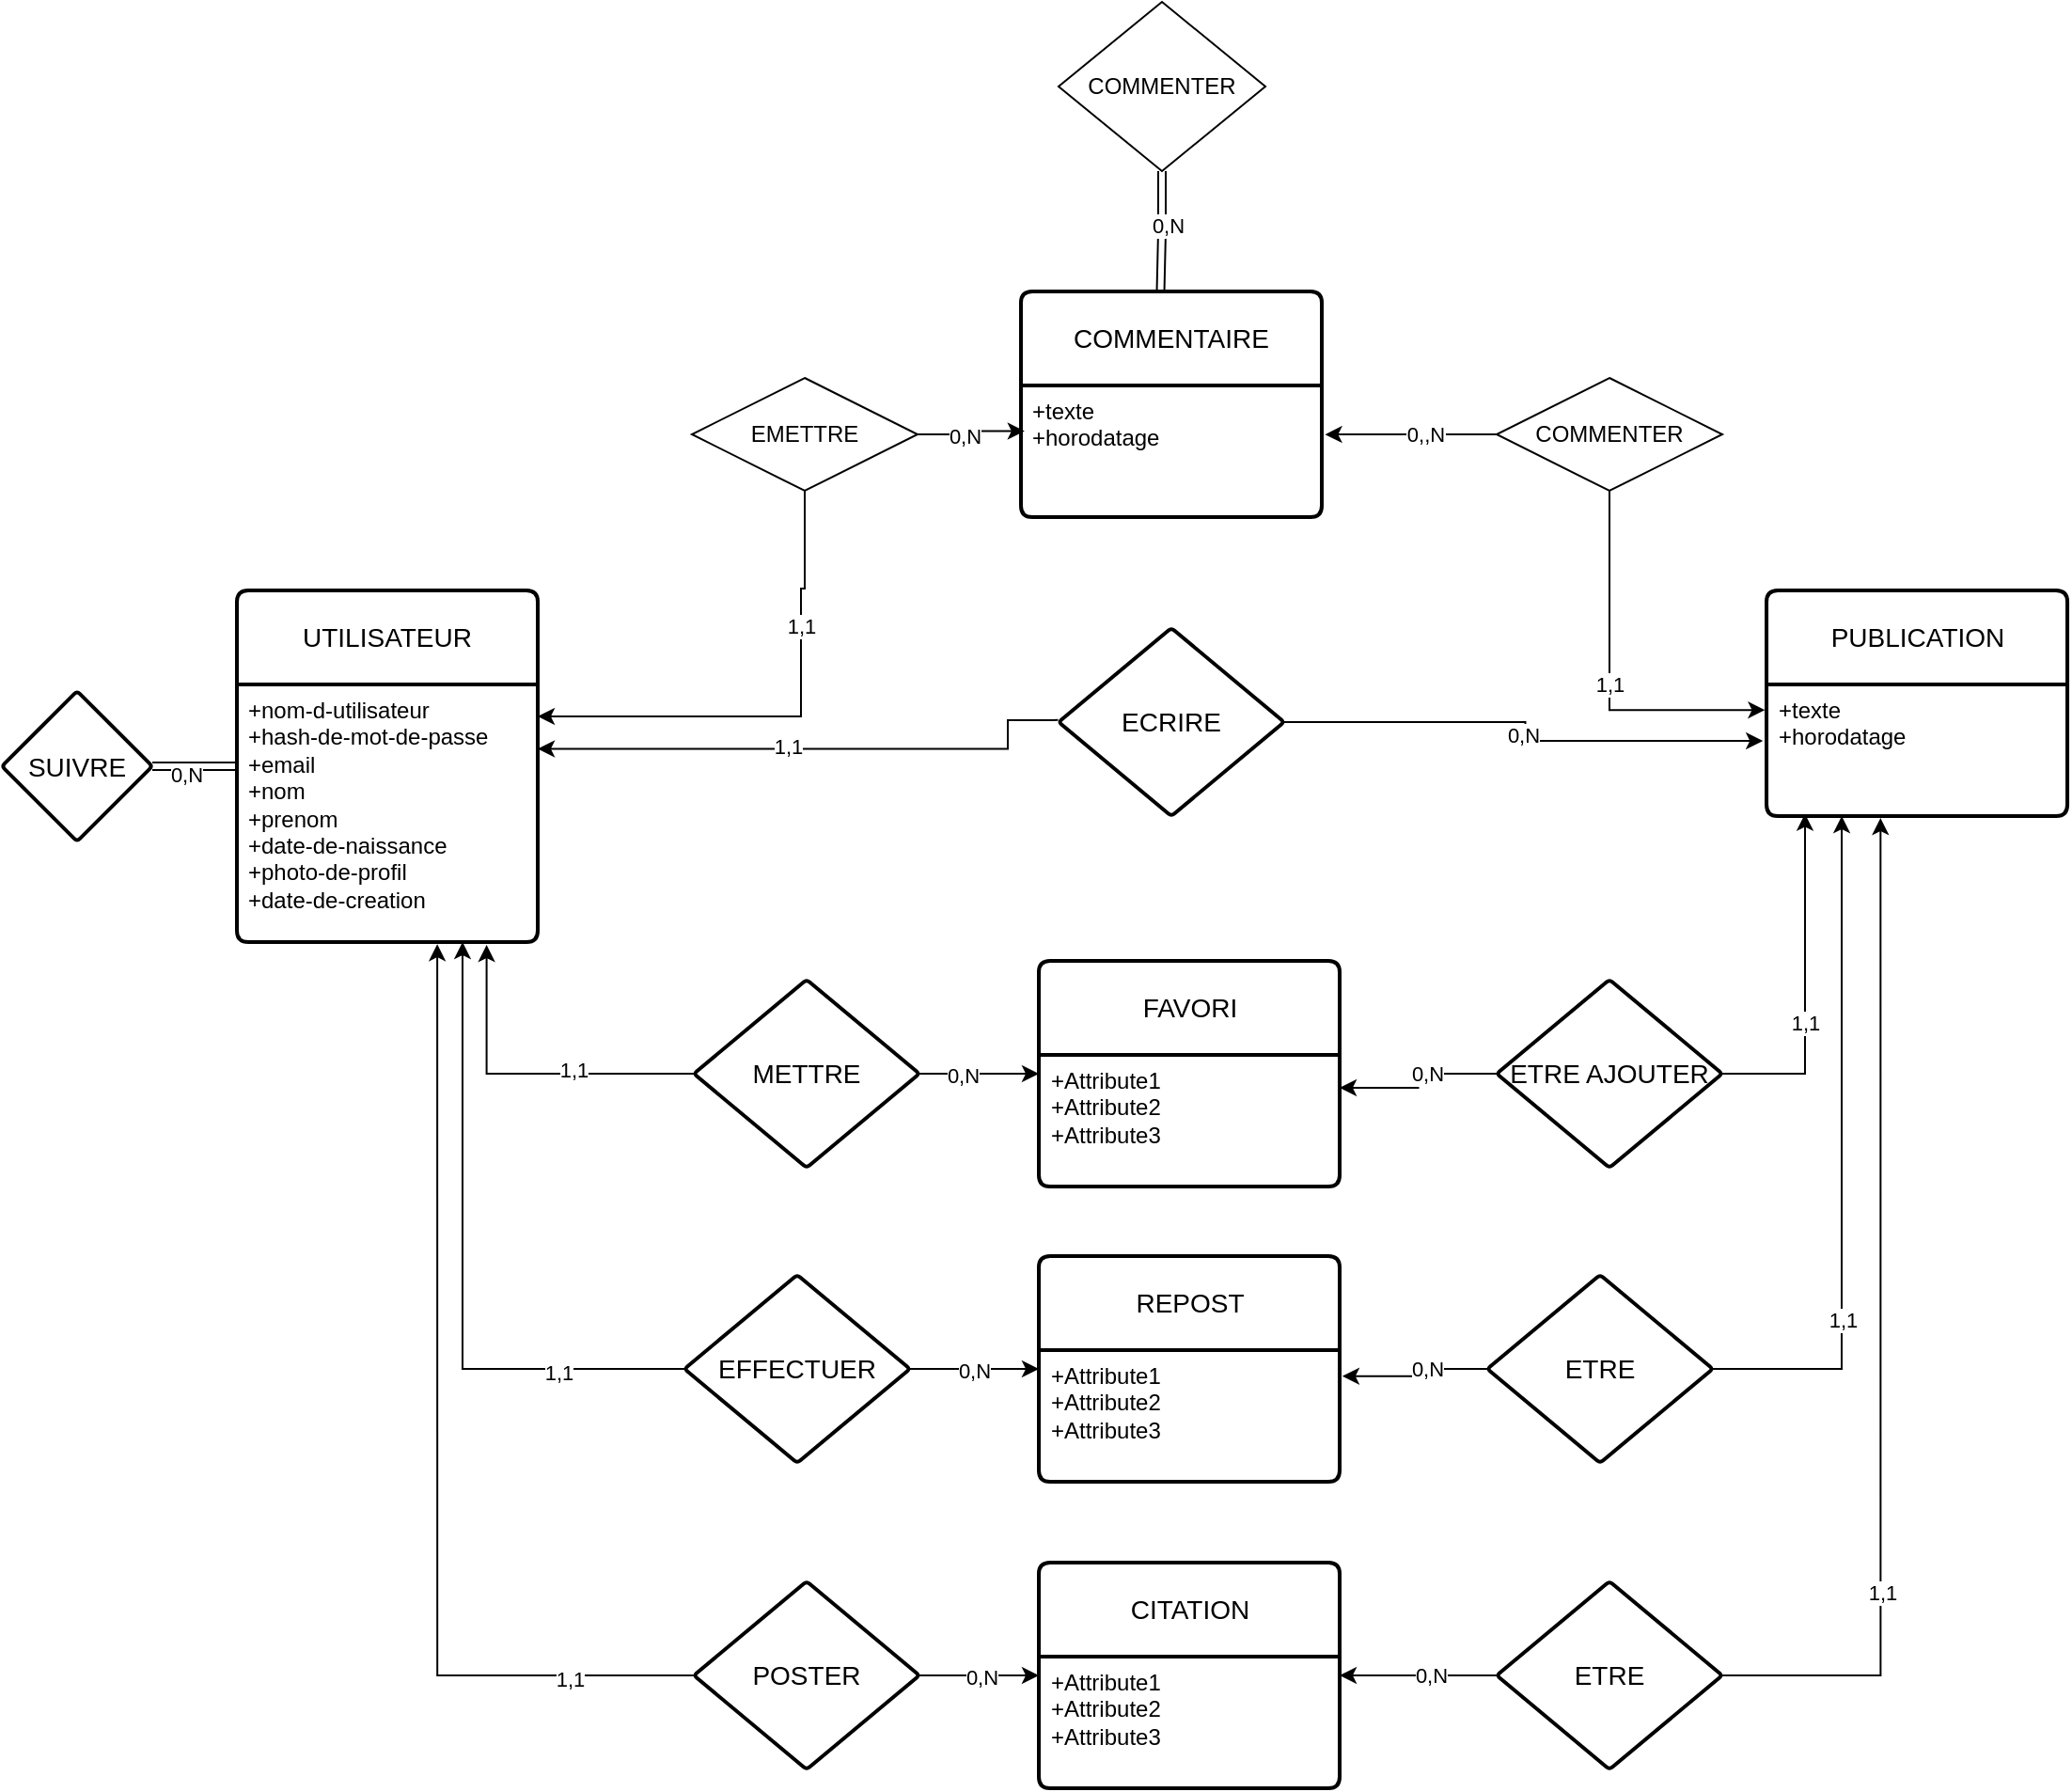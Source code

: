 <mxfile version="22.1.7" type="github" pages="2">
  <diagram id="R2lEEEUBdFMjLlhIrx00" name="Page-1">
    <mxGraphModel dx="1173" dy="604" grid="1" gridSize="10" guides="1" tooltips="1" connect="1" arrows="1" fold="1" page="1" pageScale="1" pageWidth="850" pageHeight="1100" math="0" shadow="0" extFonts="Permanent Marker^https://fonts.googleapis.com/css?family=Permanent+Marker">
      <root>
        <mxCell id="0" />
        <mxCell id="1" parent="0" />
        <mxCell id="Tkn4l6goAaeRjZIlw_f0-64" value="" style="edgeStyle=orthogonalEdgeStyle;rounded=0;orthogonalLoop=1;jettySize=auto;html=1;endArrow=none;endFill=0;startArrow=classic;startFill=1;exitX=1;exitY=0.25;exitDx=0;exitDy=0;entryX=-0.002;entryY=0.489;entryDx=0;entryDy=0;entryPerimeter=0;" edge="1" parent="1" source="Tkn4l6goAaeRjZIlw_f0-69" target="Tkn4l6goAaeRjZIlw_f0-74">
          <mxGeometry relative="1" as="geometry">
            <mxPoint x="285.72" y="424.234" as="sourcePoint" />
            <mxPoint x="452.0" y="423.0" as="targetPoint" />
            <Array as="points">
              <mxPoint x="560" y="447" />
              <mxPoint x="560" y="432" />
              <mxPoint x="584" y="432" />
            </Array>
          </mxGeometry>
        </mxCell>
        <mxCell id="Tkn4l6goAaeRjZIlw_f0-65" value="1,1" style="edgeLabel;html=1;align=center;verticalAlign=middle;resizable=0;points=[];" connectable="0" vertex="1" parent="Tkn4l6goAaeRjZIlw_f0-64">
          <mxGeometry x="-0.089" y="2" relative="1" as="geometry">
            <mxPoint as="offset" />
          </mxGeometry>
        </mxCell>
        <mxCell id="Tkn4l6goAaeRjZIlw_f0-66" value="" style="edgeStyle=orthogonalEdgeStyle;rounded=0;orthogonalLoop=1;jettySize=auto;html=1;shape=link;" edge="1" parent="1" source="Tkn4l6goAaeRjZIlw_f0-68" target="Tkn4l6goAaeRjZIlw_f0-76">
          <mxGeometry relative="1" as="geometry" />
        </mxCell>
        <mxCell id="Tkn4l6goAaeRjZIlw_f0-67" value="0,N" style="edgeLabel;html=1;align=center;verticalAlign=middle;resizable=0;points=[];" connectable="0" vertex="1" parent="Tkn4l6goAaeRjZIlw_f0-66">
          <mxGeometry x="0.2" y="4" relative="1" as="geometry">
            <mxPoint as="offset" />
          </mxGeometry>
        </mxCell>
        <mxCell id="Tkn4l6goAaeRjZIlw_f0-68" value="UTILISATEUR" style="swimlane;childLayout=stackLayout;horizontal=1;startSize=50;horizontalStack=0;rounded=1;fontSize=14;fontStyle=0;strokeWidth=2;resizeParent=0;resizeLast=1;shadow=0;dashed=0;align=center;arcSize=4;whiteSpace=wrap;html=1;" vertex="1" parent="1">
          <mxGeometry x="150" y="363" width="160" height="187" as="geometry" />
        </mxCell>
        <mxCell id="Tkn4l6goAaeRjZIlw_f0-69" value="+nom-d-utilisateur&lt;br style=&quot;border-color: var(--border-color);&quot;&gt;+hash-de-mot-de-passe&lt;br style=&quot;border-color: var(--border-color);&quot;&gt;+email&lt;br style=&quot;border-color: var(--border-color);&quot;&gt;+nom&lt;br style=&quot;border-color: var(--border-color);&quot;&gt;+prenom&lt;br style=&quot;border-color: var(--border-color);&quot;&gt;+date-de-naissance&lt;br style=&quot;border-color: var(--border-color);&quot;&gt;+photo-de-profil&lt;br style=&quot;border-color: var(--border-color);&quot;&gt;+date-de-creation" style="align=left;strokeColor=none;fillColor=none;spacingLeft=4;fontSize=12;verticalAlign=top;resizable=0;rotatable=0;part=1;html=1;" vertex="1" parent="Tkn4l6goAaeRjZIlw_f0-68">
          <mxGeometry y="50" width="160" height="137" as="geometry" />
        </mxCell>
        <mxCell id="Tkn4l6goAaeRjZIlw_f0-70" value="PUBLICATION" style="swimlane;childLayout=stackLayout;horizontal=1;startSize=50;horizontalStack=0;rounded=1;fontSize=14;fontStyle=0;strokeWidth=2;resizeParent=0;resizeLast=1;shadow=0;dashed=0;align=center;arcSize=4;whiteSpace=wrap;html=1;" vertex="1" parent="1">
          <mxGeometry x="963.53" y="363" width="160" height="120" as="geometry" />
        </mxCell>
        <mxCell id="Tkn4l6goAaeRjZIlw_f0-71" value="+texte&lt;br&gt;+horodatage" style="align=left;strokeColor=none;fillColor=none;spacingLeft=4;fontSize=12;verticalAlign=top;resizable=0;rotatable=0;part=1;html=1;" vertex="1" parent="Tkn4l6goAaeRjZIlw_f0-70">
          <mxGeometry y="50" width="160" height="70" as="geometry" />
        </mxCell>
        <mxCell id="Tkn4l6goAaeRjZIlw_f0-72" style="edgeStyle=orthogonalEdgeStyle;rounded=0;orthogonalLoop=1;jettySize=auto;html=1;entryX=-0.012;entryY=0.429;entryDx=0;entryDy=0;entryPerimeter=0;" edge="1" parent="1" source="Tkn4l6goAaeRjZIlw_f0-74" target="Tkn4l6goAaeRjZIlw_f0-71">
          <mxGeometry relative="1" as="geometry" />
        </mxCell>
        <mxCell id="Tkn4l6goAaeRjZIlw_f0-73" value="0,N" style="edgeLabel;html=1;align=center;verticalAlign=middle;resizable=0;points=[];" connectable="0" vertex="1" parent="Tkn4l6goAaeRjZIlw_f0-72">
          <mxGeometry x="0.026" y="-2" relative="1" as="geometry">
            <mxPoint y="-1" as="offset" />
          </mxGeometry>
        </mxCell>
        <mxCell id="Tkn4l6goAaeRjZIlw_f0-74" value="ECRIRE" style="rhombus;whiteSpace=wrap;html=1;fontSize=14;fontStyle=0;startSize=50;rounded=1;strokeWidth=2;shadow=0;dashed=0;arcSize=4;" vertex="1" parent="1">
          <mxGeometry x="587" y="383" width="120" height="100" as="geometry" />
        </mxCell>
        <mxCell id="Tkn4l6goAaeRjZIlw_f0-75" value="COMMENTER" style="shape=rhombus;perimeter=rhombusPerimeter;whiteSpace=wrap;html=1;align=center;" vertex="1" parent="1">
          <mxGeometry x="587" y="50" width="110" height="90" as="geometry" />
        </mxCell>
        <mxCell id="Tkn4l6goAaeRjZIlw_f0-76" value="SUIVRE" style="rhombus;whiteSpace=wrap;html=1;fontSize=14;fontStyle=0;startSize=50;rounded=1;strokeWidth=2;shadow=0;dashed=0;arcSize=4;" vertex="1" parent="1">
          <mxGeometry x="25" y="416.5" width="80" height="80" as="geometry" />
        </mxCell>
        <mxCell id="Tkn4l6goAaeRjZIlw_f0-77" value="COMMENTAIRE" style="swimlane;childLayout=stackLayout;horizontal=1;startSize=50;horizontalStack=0;rounded=1;fontSize=14;fontStyle=0;strokeWidth=2;resizeParent=0;resizeLast=1;shadow=0;dashed=0;align=center;arcSize=4;whiteSpace=wrap;html=1;" vertex="1" parent="1">
          <mxGeometry x="567" y="204.03" width="160" height="120" as="geometry" />
        </mxCell>
        <mxCell id="Tkn4l6goAaeRjZIlw_f0-78" value="+texte&lt;br&gt;+horodatage" style="align=left;strokeColor=none;fillColor=none;spacingLeft=4;fontSize=12;verticalAlign=top;resizable=0;rotatable=0;part=1;html=1;" vertex="1" parent="Tkn4l6goAaeRjZIlw_f0-77">
          <mxGeometry y="50" width="160" height="70" as="geometry" />
        </mxCell>
        <mxCell id="Tkn4l6goAaeRjZIlw_f0-79" style="edgeStyle=orthogonalEdgeStyle;rounded=0;orthogonalLoop=1;jettySize=auto;html=1;exitX=0.5;exitY=1;exitDx=0;exitDy=0;entryX=0.464;entryY=0.007;entryDx=0;entryDy=0;entryPerimeter=0;shape=link;" edge="1" parent="1" source="Tkn4l6goAaeRjZIlw_f0-75" target="Tkn4l6goAaeRjZIlw_f0-77">
          <mxGeometry relative="1" as="geometry" />
        </mxCell>
        <mxCell id="Tkn4l6goAaeRjZIlw_f0-80" value="0,N" style="edgeLabel;html=1;align=center;verticalAlign=middle;resizable=0;points=[];" connectable="0" vertex="1" parent="Tkn4l6goAaeRjZIlw_f0-79">
          <mxGeometry x="-0.134" y="3" relative="1" as="geometry">
            <mxPoint as="offset" />
          </mxGeometry>
        </mxCell>
        <mxCell id="Tkn4l6goAaeRjZIlw_f0-81" value="EMETTRE" style="shape=rhombus;perimeter=rhombusPerimeter;whiteSpace=wrap;html=1;align=center;" vertex="1" parent="1">
          <mxGeometry x="392" y="250" width="120" height="60" as="geometry" />
        </mxCell>
        <mxCell id="Tkn4l6goAaeRjZIlw_f0-82" style="edgeStyle=orthogonalEdgeStyle;rounded=0;orthogonalLoop=1;jettySize=auto;html=1;exitX=0.5;exitY=1;exitDx=0;exitDy=0;entryX=-0.005;entryY=0.194;entryDx=0;entryDy=0;entryPerimeter=0;" edge="1" parent="1" source="Tkn4l6goAaeRjZIlw_f0-84" target="Tkn4l6goAaeRjZIlw_f0-71">
          <mxGeometry relative="1" as="geometry" />
        </mxCell>
        <mxCell id="Tkn4l6goAaeRjZIlw_f0-83" value="1,1" style="edgeLabel;html=1;align=center;verticalAlign=middle;resizable=0;points=[];" connectable="0" vertex="1" parent="Tkn4l6goAaeRjZIlw_f0-82">
          <mxGeometry x="0.03" relative="1" as="geometry">
            <mxPoint as="offset" />
          </mxGeometry>
        </mxCell>
        <mxCell id="Tkn4l6goAaeRjZIlw_f0-84" value="COMMENTER" style="shape=rhombus;perimeter=rhombusPerimeter;whiteSpace=wrap;html=1;align=center;" vertex="1" parent="1">
          <mxGeometry x="820" y="250" width="120" height="60" as="geometry" />
        </mxCell>
        <mxCell id="Tkn4l6goAaeRjZIlw_f0-85" style="edgeStyle=orthogonalEdgeStyle;rounded=0;orthogonalLoop=1;jettySize=auto;html=1;exitX=1;exitY=0.5;exitDx=0;exitDy=0;entryX=0.012;entryY=0.346;entryDx=0;entryDy=0;entryPerimeter=0;" edge="1" parent="1" source="Tkn4l6goAaeRjZIlw_f0-81" target="Tkn4l6goAaeRjZIlw_f0-78">
          <mxGeometry relative="1" as="geometry">
            <mxPoint x="433.12" y="278.67" as="targetPoint" />
          </mxGeometry>
        </mxCell>
        <mxCell id="Tkn4l6goAaeRjZIlw_f0-86" value="0,N" style="edgeLabel;html=1;align=center;verticalAlign=middle;resizable=0;points=[];" connectable="0" vertex="1" parent="Tkn4l6goAaeRjZIlw_f0-85">
          <mxGeometry x="-0.168" y="-1" relative="1" as="geometry">
            <mxPoint as="offset" />
          </mxGeometry>
        </mxCell>
        <mxCell id="Tkn4l6goAaeRjZIlw_f0-87" style="edgeStyle=orthogonalEdgeStyle;rounded=0;orthogonalLoop=1;jettySize=auto;html=1;exitX=0;exitY=0.5;exitDx=0;exitDy=0;entryX=1.011;entryY=0.372;entryDx=0;entryDy=0;entryPerimeter=0;" edge="1" parent="1" source="Tkn4l6goAaeRjZIlw_f0-84" target="Tkn4l6goAaeRjZIlw_f0-78">
          <mxGeometry relative="1" as="geometry" />
        </mxCell>
        <mxCell id="Tkn4l6goAaeRjZIlw_f0-88" value="0,,N" style="edgeLabel;html=1;align=center;verticalAlign=middle;resizable=0;points=[];" connectable="0" vertex="1" parent="Tkn4l6goAaeRjZIlw_f0-87">
          <mxGeometry x="-0.187" relative="1" as="geometry">
            <mxPoint x="-1" as="offset" />
          </mxGeometry>
        </mxCell>
        <mxCell id="Tkn4l6goAaeRjZIlw_f0-89" style="edgeStyle=orthogonalEdgeStyle;rounded=0;orthogonalLoop=1;jettySize=auto;html=1;exitX=0.5;exitY=1;exitDx=0;exitDy=0;entryX=1;entryY=0.12;entryDx=0;entryDy=0;entryPerimeter=0;" edge="1" parent="1" source="Tkn4l6goAaeRjZIlw_f0-81" target="Tkn4l6goAaeRjZIlw_f0-69">
          <mxGeometry relative="1" as="geometry">
            <mxPoint x="287" y="397.969" as="targetPoint" />
            <Array as="points">
              <mxPoint x="452" y="362" />
              <mxPoint x="450" y="362" />
              <mxPoint x="450" y="430" />
              <mxPoint x="310" y="430" />
            </Array>
          </mxGeometry>
        </mxCell>
        <mxCell id="Tkn4l6goAaeRjZIlw_f0-90" value="1,1" style="edgeLabel;html=1;align=center;verticalAlign=middle;resizable=0;points=[];" connectable="0" vertex="1" parent="Tkn4l6goAaeRjZIlw_f0-89">
          <mxGeometry x="-0.438" relative="1" as="geometry">
            <mxPoint as="offset" />
          </mxGeometry>
        </mxCell>
        <mxCell id="Tkn4l6goAaeRjZIlw_f0-91" style="edgeStyle=orthogonalEdgeStyle;rounded=0;orthogonalLoop=1;jettySize=auto;html=1;exitX=1;exitY=0.5;exitDx=0;exitDy=0;entryX=0;entryY=0.5;entryDx=0;entryDy=0;" edge="1" parent="1" source="Tkn4l6goAaeRjZIlw_f0-93" target="Tkn4l6goAaeRjZIlw_f0-94">
          <mxGeometry relative="1" as="geometry" />
        </mxCell>
        <mxCell id="Tkn4l6goAaeRjZIlw_f0-92" value="0,N" style="edgeLabel;html=1;align=center;verticalAlign=middle;resizable=0;points=[];" connectable="0" vertex="1" parent="Tkn4l6goAaeRjZIlw_f0-91">
          <mxGeometry x="-0.27" y="-1" relative="1" as="geometry">
            <mxPoint as="offset" />
          </mxGeometry>
        </mxCell>
        <mxCell id="Tkn4l6goAaeRjZIlw_f0-93" value="METTRE" style="rhombus;whiteSpace=wrap;html=1;fontSize=14;fontStyle=0;startSize=50;rounded=1;strokeWidth=2;shadow=0;dashed=0;arcSize=4;" vertex="1" parent="1">
          <mxGeometry x="393" y="570" width="120" height="100" as="geometry" />
        </mxCell>
        <mxCell id="Tkn4l6goAaeRjZIlw_f0-94" value="FAVORI" style="swimlane;childLayout=stackLayout;horizontal=1;startSize=50;horizontalStack=0;rounded=1;fontSize=14;fontStyle=0;strokeWidth=2;resizeParent=0;resizeLast=1;shadow=0;dashed=0;align=center;arcSize=4;whiteSpace=wrap;html=1;" vertex="1" parent="1">
          <mxGeometry x="576.5" y="560" width="160" height="120" as="geometry" />
        </mxCell>
        <mxCell id="Tkn4l6goAaeRjZIlw_f0-95" value="+Attribute1&#xa;+Attribute2&#xa;+Attribute3" style="align=left;strokeColor=none;fillColor=none;spacingLeft=4;fontSize=12;verticalAlign=top;resizable=0;rotatable=0;part=1;html=1;" vertex="1" parent="Tkn4l6goAaeRjZIlw_f0-94">
          <mxGeometry y="50" width="160" height="70" as="geometry" />
        </mxCell>
        <mxCell id="Tkn4l6goAaeRjZIlw_f0-96" style="edgeStyle=orthogonalEdgeStyle;rounded=0;orthogonalLoop=1;jettySize=auto;html=1;exitX=0;exitY=0.5;exitDx=0;exitDy=0;entryX=1;entryY=0.25;entryDx=0;entryDy=0;" edge="1" parent="1" source="Tkn4l6goAaeRjZIlw_f0-98" target="Tkn4l6goAaeRjZIlw_f0-95">
          <mxGeometry relative="1" as="geometry" />
        </mxCell>
        <mxCell id="Tkn4l6goAaeRjZIlw_f0-97" value="0,N" style="edgeLabel;html=1;align=center;verticalAlign=middle;resizable=0;points=[];" connectable="0" vertex="1" parent="Tkn4l6goAaeRjZIlw_f0-96">
          <mxGeometry x="-0.183" relative="1" as="geometry">
            <mxPoint as="offset" />
          </mxGeometry>
        </mxCell>
        <mxCell id="Tkn4l6goAaeRjZIlw_f0-98" value="ETRE AJOUTER" style="rhombus;whiteSpace=wrap;html=1;fontSize=14;fontStyle=0;startSize=50;rounded=1;strokeWidth=2;shadow=0;dashed=0;arcSize=4;" vertex="1" parent="1">
          <mxGeometry x="820" y="570" width="120" height="100" as="geometry" />
        </mxCell>
        <mxCell id="Tkn4l6goAaeRjZIlw_f0-99" style="edgeStyle=orthogonalEdgeStyle;rounded=0;orthogonalLoop=1;jettySize=auto;html=1;exitX=1;exitY=0.5;exitDx=0;exitDy=0;entryX=0;entryY=0.5;entryDx=0;entryDy=0;" edge="1" parent="1" source="Tkn4l6goAaeRjZIlw_f0-101" target="Tkn4l6goAaeRjZIlw_f0-102">
          <mxGeometry relative="1" as="geometry" />
        </mxCell>
        <mxCell id="Tkn4l6goAaeRjZIlw_f0-100" value="0,N" style="edgeLabel;html=1;align=center;verticalAlign=middle;resizable=0;points=[];" connectable="0" vertex="1" parent="Tkn4l6goAaeRjZIlw_f0-99">
          <mxGeometry x="-0.007" y="-1" relative="1" as="geometry">
            <mxPoint as="offset" />
          </mxGeometry>
        </mxCell>
        <mxCell id="Tkn4l6goAaeRjZIlw_f0-101" value="EFFECTUER" style="rhombus;whiteSpace=wrap;html=1;fontSize=14;fontStyle=0;startSize=50;rounded=1;strokeWidth=2;shadow=0;dashed=0;arcSize=4;" vertex="1" parent="1">
          <mxGeometry x="388" y="727" width="120" height="100" as="geometry" />
        </mxCell>
        <mxCell id="Tkn4l6goAaeRjZIlw_f0-102" value="REPOST" style="swimlane;childLayout=stackLayout;horizontal=1;startSize=50;horizontalStack=0;rounded=1;fontSize=14;fontStyle=0;strokeWidth=2;resizeParent=0;resizeLast=1;shadow=0;dashed=0;align=center;arcSize=4;whiteSpace=wrap;html=1;" vertex="1" parent="1">
          <mxGeometry x="576.5" y="717" width="160" height="120" as="geometry" />
        </mxCell>
        <mxCell id="Tkn4l6goAaeRjZIlw_f0-103" value="+Attribute1&#xa;+Attribute2&#xa;+Attribute3" style="align=left;strokeColor=none;fillColor=none;spacingLeft=4;fontSize=12;verticalAlign=top;resizable=0;rotatable=0;part=1;html=1;" vertex="1" parent="Tkn4l6goAaeRjZIlw_f0-102">
          <mxGeometry y="50" width="160" height="70" as="geometry" />
        </mxCell>
        <mxCell id="Tkn4l6goAaeRjZIlw_f0-104" style="edgeStyle=orthogonalEdgeStyle;rounded=0;orthogonalLoop=1;jettySize=auto;html=1;exitX=1;exitY=0.5;exitDx=0;exitDy=0;entryX=0.25;entryY=1;entryDx=0;entryDy=0;" edge="1" parent="1" source="Tkn4l6goAaeRjZIlw_f0-106" target="Tkn4l6goAaeRjZIlw_f0-71">
          <mxGeometry relative="1" as="geometry" />
        </mxCell>
        <mxCell id="Tkn4l6goAaeRjZIlw_f0-105" value="1,1" style="edgeLabel;html=1;align=center;verticalAlign=middle;resizable=0;points=[];" connectable="0" vertex="1" parent="Tkn4l6goAaeRjZIlw_f0-104">
          <mxGeometry x="-0.479" relative="1" as="geometry">
            <mxPoint as="offset" />
          </mxGeometry>
        </mxCell>
        <mxCell id="Tkn4l6goAaeRjZIlw_f0-106" value="ETRE" style="rhombus;whiteSpace=wrap;html=1;fontSize=14;fontStyle=0;startSize=50;rounded=1;strokeWidth=2;shadow=0;dashed=0;arcSize=4;" vertex="1" parent="1">
          <mxGeometry x="815" y="727" width="120" height="100" as="geometry" />
        </mxCell>
        <mxCell id="Tkn4l6goAaeRjZIlw_f0-107" style="edgeStyle=orthogonalEdgeStyle;rounded=0;orthogonalLoop=1;jettySize=auto;html=1;exitX=1;exitY=0.5;exitDx=0;exitDy=0;entryX=0;entryY=0.5;entryDx=0;entryDy=0;" edge="1" parent="1" source="Tkn4l6goAaeRjZIlw_f0-109" target="Tkn4l6goAaeRjZIlw_f0-110">
          <mxGeometry relative="1" as="geometry" />
        </mxCell>
        <mxCell id="Tkn4l6goAaeRjZIlw_f0-108" value="0,N" style="edgeLabel;html=1;align=center;verticalAlign=middle;resizable=0;points=[];" connectable="0" vertex="1" parent="Tkn4l6goAaeRjZIlw_f0-107">
          <mxGeometry x="0.045" y="-1" relative="1" as="geometry">
            <mxPoint as="offset" />
          </mxGeometry>
        </mxCell>
        <mxCell id="Tkn4l6goAaeRjZIlw_f0-109" value="POSTER" style="rhombus;whiteSpace=wrap;html=1;fontSize=14;fontStyle=0;startSize=50;rounded=1;strokeWidth=2;shadow=0;dashed=0;arcSize=4;" vertex="1" parent="1">
          <mxGeometry x="393" y="890" width="120" height="100" as="geometry" />
        </mxCell>
        <mxCell id="Tkn4l6goAaeRjZIlw_f0-110" value="CITATION" style="swimlane;childLayout=stackLayout;horizontal=1;startSize=50;horizontalStack=0;rounded=1;fontSize=14;fontStyle=0;strokeWidth=2;resizeParent=0;resizeLast=1;shadow=0;dashed=0;align=center;arcSize=4;whiteSpace=wrap;html=1;" vertex="1" parent="1">
          <mxGeometry x="576.5" y="880" width="160" height="120" as="geometry" />
        </mxCell>
        <mxCell id="Tkn4l6goAaeRjZIlw_f0-111" value="+Attribute1&#xa;+Attribute2&#xa;+Attribute3" style="align=left;strokeColor=none;fillColor=none;spacingLeft=4;fontSize=12;verticalAlign=top;resizable=0;rotatable=0;part=1;html=1;" vertex="1" parent="Tkn4l6goAaeRjZIlw_f0-110">
          <mxGeometry y="50" width="160" height="70" as="geometry" />
        </mxCell>
        <mxCell id="Tkn4l6goAaeRjZIlw_f0-112" style="edgeStyle=orthogonalEdgeStyle;rounded=0;orthogonalLoop=1;jettySize=auto;html=1;exitX=0;exitY=0.5;exitDx=0;exitDy=0;entryX=1;entryY=0.5;entryDx=0;entryDy=0;" edge="1" parent="1" source="Tkn4l6goAaeRjZIlw_f0-114" target="Tkn4l6goAaeRjZIlw_f0-110">
          <mxGeometry relative="1" as="geometry" />
        </mxCell>
        <mxCell id="Tkn4l6goAaeRjZIlw_f0-113" value="0,N" style="edgeLabel;html=1;align=center;verticalAlign=middle;resizable=0;points=[];" connectable="0" vertex="1" parent="Tkn4l6goAaeRjZIlw_f0-112">
          <mxGeometry x="-0.167" relative="1" as="geometry">
            <mxPoint as="offset" />
          </mxGeometry>
        </mxCell>
        <mxCell id="Tkn4l6goAaeRjZIlw_f0-114" value="ETRE" style="rhombus;whiteSpace=wrap;html=1;fontSize=14;fontStyle=0;startSize=50;rounded=1;strokeWidth=2;shadow=0;dashed=0;arcSize=4;" vertex="1" parent="1">
          <mxGeometry x="820" y="890" width="120" height="100" as="geometry" />
        </mxCell>
        <mxCell id="Tkn4l6goAaeRjZIlw_f0-115" style="edgeStyle=orthogonalEdgeStyle;rounded=0;orthogonalLoop=1;jettySize=auto;html=1;exitX=0;exitY=0.5;exitDx=0;exitDy=0;entryX=0.83;entryY=1.011;entryDx=0;entryDy=0;entryPerimeter=0;" edge="1" parent="1" source="Tkn4l6goAaeRjZIlw_f0-93" target="Tkn4l6goAaeRjZIlw_f0-69">
          <mxGeometry relative="1" as="geometry">
            <mxPoint x="290" y="580" as="targetPoint" />
          </mxGeometry>
        </mxCell>
        <mxCell id="Tkn4l6goAaeRjZIlw_f0-116" value="1,1" style="edgeLabel;html=1;align=center;verticalAlign=middle;resizable=0;points=[];" connectable="0" vertex="1" parent="Tkn4l6goAaeRjZIlw_f0-115">
          <mxGeometry x="-0.28" y="-2" relative="1" as="geometry">
            <mxPoint as="offset" />
          </mxGeometry>
        </mxCell>
        <mxCell id="Tkn4l6goAaeRjZIlw_f0-117" style="edgeStyle=orthogonalEdgeStyle;rounded=0;orthogonalLoop=1;jettySize=auto;html=1;exitX=0;exitY=0.5;exitDx=0;exitDy=0;entryX=0.75;entryY=1;entryDx=0;entryDy=0;" edge="1" parent="1" source="Tkn4l6goAaeRjZIlw_f0-101" target="Tkn4l6goAaeRjZIlw_f0-69">
          <mxGeometry relative="1" as="geometry" />
        </mxCell>
        <mxCell id="Tkn4l6goAaeRjZIlw_f0-118" value="1,1" style="edgeLabel;html=1;align=center;verticalAlign=middle;resizable=0;points=[];" connectable="0" vertex="1" parent="Tkn4l6goAaeRjZIlw_f0-117">
          <mxGeometry x="-0.613" y="2" relative="1" as="geometry">
            <mxPoint as="offset" />
          </mxGeometry>
        </mxCell>
        <mxCell id="Tkn4l6goAaeRjZIlw_f0-119" style="edgeStyle=orthogonalEdgeStyle;rounded=0;orthogonalLoop=1;jettySize=auto;html=1;exitX=0;exitY=0.5;exitDx=0;exitDy=0;entryX=0.666;entryY=1.008;entryDx=0;entryDy=0;entryPerimeter=0;" edge="1" parent="1" source="Tkn4l6goAaeRjZIlw_f0-109" target="Tkn4l6goAaeRjZIlw_f0-69">
          <mxGeometry relative="1" as="geometry">
            <mxPoint x="260" y="570" as="targetPoint" />
          </mxGeometry>
        </mxCell>
        <mxCell id="Tkn4l6goAaeRjZIlw_f0-120" value="1,1" style="edgeLabel;html=1;align=center;verticalAlign=middle;resizable=0;points=[];" connectable="0" vertex="1" parent="Tkn4l6goAaeRjZIlw_f0-119">
          <mxGeometry x="-0.749" y="2" relative="1" as="geometry">
            <mxPoint as="offset" />
          </mxGeometry>
        </mxCell>
        <mxCell id="Tkn4l6goAaeRjZIlw_f0-121" style="edgeStyle=orthogonalEdgeStyle;rounded=0;orthogonalLoop=1;jettySize=auto;html=1;exitX=0;exitY=0.5;exitDx=0;exitDy=0;entryX=1.009;entryY=0.198;entryDx=0;entryDy=0;entryPerimeter=0;" edge="1" parent="1" source="Tkn4l6goAaeRjZIlw_f0-106" target="Tkn4l6goAaeRjZIlw_f0-103">
          <mxGeometry relative="1" as="geometry" />
        </mxCell>
        <mxCell id="Tkn4l6goAaeRjZIlw_f0-122" value="0,N" style="edgeLabel;html=1;align=center;verticalAlign=middle;resizable=0;points=[];" connectable="0" vertex="1" parent="Tkn4l6goAaeRjZIlw_f0-121">
          <mxGeometry x="-0.205" relative="1" as="geometry">
            <mxPoint as="offset" />
          </mxGeometry>
        </mxCell>
        <mxCell id="Tkn4l6goAaeRjZIlw_f0-123" style="edgeStyle=orthogonalEdgeStyle;rounded=0;orthogonalLoop=1;jettySize=auto;html=1;exitX=1;exitY=0.5;exitDx=0;exitDy=0;entryX=0.128;entryY=0.983;entryDx=0;entryDy=0;entryPerimeter=0;" edge="1" parent="1" source="Tkn4l6goAaeRjZIlw_f0-98" target="Tkn4l6goAaeRjZIlw_f0-71">
          <mxGeometry relative="1" as="geometry" />
        </mxCell>
        <mxCell id="Tkn4l6goAaeRjZIlw_f0-124" value="1,1" style="edgeLabel;html=1;align=center;verticalAlign=middle;resizable=0;points=[];" connectable="0" vertex="1" parent="Tkn4l6goAaeRjZIlw_f0-123">
          <mxGeometry x="-0.213" relative="1" as="geometry">
            <mxPoint as="offset" />
          </mxGeometry>
        </mxCell>
        <mxCell id="Tkn4l6goAaeRjZIlw_f0-125" style="edgeStyle=orthogonalEdgeStyle;rounded=0;orthogonalLoop=1;jettySize=auto;html=1;exitX=1;exitY=0.5;exitDx=0;exitDy=0;entryX=0.379;entryY=1.015;entryDx=0;entryDy=0;entryPerimeter=0;" edge="1" parent="1" source="Tkn4l6goAaeRjZIlw_f0-114" target="Tkn4l6goAaeRjZIlw_f0-71">
          <mxGeometry relative="1" as="geometry" />
        </mxCell>
        <mxCell id="Tkn4l6goAaeRjZIlw_f0-126" value="1,1" style="edgeLabel;html=1;align=center;verticalAlign=middle;resizable=0;points=[];" connectable="0" vertex="1" parent="Tkn4l6goAaeRjZIlw_f0-125">
          <mxGeometry x="-0.524" y="-1" relative="1" as="geometry">
            <mxPoint as="offset" />
          </mxGeometry>
        </mxCell>
      </root>
    </mxGraphModel>
  </diagram>
  <diagram id="dEUJVd2mYHMvwyTPf_XQ" name="Page-2">
    <mxGraphModel dx="1173" dy="604" grid="1" gridSize="10" guides="1" tooltips="1" connect="1" arrows="1" fold="1" page="1" pageScale="1" pageWidth="1100" pageHeight="850" math="0" shadow="0">
      <root>
        <mxCell id="0" />
        <mxCell id="1" parent="0" />
        <mxCell id="Vs4MO0yzSmGj7dVC-3Ge-94" style="edgeStyle=orthogonalEdgeStyle;rounded=0;orthogonalLoop=1;jettySize=auto;html=1;exitX=1;exitY=0;exitDx=0;exitDy=0;entryX=0;entryY=0;entryDx=0;entryDy=0;endArrow=none;endFill=0;fillColor=#bac8d3;strokeColor=#23445d;" edge="1" parent="1" source="Vs4MO0yzSmGj7dVC-3Ge-1" target="Vs4MO0yzSmGj7dVC-3Ge-29">
          <mxGeometry relative="1" as="geometry" />
        </mxCell>
        <mxCell id="Vs4MO0yzSmGj7dVC-3Ge-1" value="UTILISATEUR" style="shape=table;startSize=30;container=1;collapsible=1;childLayout=tableLayout;fixedRows=1;rowLines=0;fontStyle=1;align=center;resizeLast=1;html=1;fillColor=#bac8d3;strokeColor=#23445d;" vertex="1" parent="1">
          <mxGeometry x="140" y="230" width="180" height="300" as="geometry" />
        </mxCell>
        <mxCell id="Vs4MO0yzSmGj7dVC-3Ge-2" value="" style="shape=tableRow;horizontal=0;startSize=0;swimlaneHead=0;swimlaneBody=0;fillColor=#bac8d3;collapsible=0;dropTarget=0;points=[[0,0.5],[1,0.5]];portConstraint=eastwest;top=0;left=0;right=0;bottom=1;strokeColor=#23445d;" vertex="1" parent="Vs4MO0yzSmGj7dVC-3Ge-1">
          <mxGeometry y="30" width="180" height="30" as="geometry" />
        </mxCell>
        <mxCell id="Vs4MO0yzSmGj7dVC-3Ge-3" value="PK" style="shape=partialRectangle;connectable=0;fillColor=#bac8d3;top=0;left=0;bottom=0;right=0;fontStyle=1;overflow=hidden;whiteSpace=wrap;html=1;strokeColor=#23445d;" vertex="1" parent="Vs4MO0yzSmGj7dVC-3Ge-2">
          <mxGeometry width="30" height="30" as="geometry">
            <mxRectangle width="30" height="30" as="alternateBounds" />
          </mxGeometry>
        </mxCell>
        <mxCell id="Vs4MO0yzSmGj7dVC-3Ge-4" value="ID" style="shape=partialRectangle;connectable=0;fillColor=#bac8d3;top=0;left=0;bottom=0;right=0;align=left;spacingLeft=6;fontStyle=5;overflow=hidden;whiteSpace=wrap;html=1;strokeColor=#23445d;" vertex="1" parent="Vs4MO0yzSmGj7dVC-3Ge-2">
          <mxGeometry x="30" width="150" height="30" as="geometry">
            <mxRectangle width="150" height="30" as="alternateBounds" />
          </mxGeometry>
        </mxCell>
        <mxCell id="Vs4MO0yzSmGj7dVC-3Ge-5" value="" style="shape=tableRow;horizontal=0;startSize=0;swimlaneHead=0;swimlaneBody=0;fillColor=#bac8d3;collapsible=0;dropTarget=0;points=[[0,0.5],[1,0.5]];portConstraint=eastwest;top=0;left=0;right=0;bottom=0;strokeColor=#23445d;" vertex="1" parent="Vs4MO0yzSmGj7dVC-3Ge-1">
          <mxGeometry y="60" width="180" height="30" as="geometry" />
        </mxCell>
        <mxCell id="Vs4MO0yzSmGj7dVC-3Ge-6" value="" style="shape=partialRectangle;connectable=0;fillColor=#bac8d3;top=0;left=0;bottom=0;right=0;editable=1;overflow=hidden;whiteSpace=wrap;html=1;strokeColor=#23445d;" vertex="1" parent="Vs4MO0yzSmGj7dVC-3Ge-5">
          <mxGeometry width="30" height="30" as="geometry">
            <mxRectangle width="30" height="30" as="alternateBounds" />
          </mxGeometry>
        </mxCell>
        <mxCell id="Vs4MO0yzSmGj7dVC-3Ge-7" value="nom-d-utilisateur" style="shape=partialRectangle;connectable=0;fillColor=#bac8d3;top=0;left=0;bottom=0;right=0;align=left;spacingLeft=6;overflow=hidden;whiteSpace=wrap;html=1;strokeColor=#23445d;" vertex="1" parent="Vs4MO0yzSmGj7dVC-3Ge-5">
          <mxGeometry x="30" width="150" height="30" as="geometry">
            <mxRectangle width="150" height="30" as="alternateBounds" />
          </mxGeometry>
        </mxCell>
        <mxCell id="Vs4MO0yzSmGj7dVC-3Ge-8" value="" style="shape=tableRow;horizontal=0;startSize=0;swimlaneHead=0;swimlaneBody=0;fillColor=#bac8d3;collapsible=0;dropTarget=0;points=[[0,0.5],[1,0.5]];portConstraint=eastwest;top=0;left=0;right=0;bottom=0;strokeColor=#23445d;" vertex="1" parent="Vs4MO0yzSmGj7dVC-3Ge-1">
          <mxGeometry y="90" width="180" height="30" as="geometry" />
        </mxCell>
        <mxCell id="Vs4MO0yzSmGj7dVC-3Ge-9" value="" style="shape=partialRectangle;connectable=0;fillColor=#bac8d3;top=0;left=0;bottom=0;right=0;editable=1;overflow=hidden;whiteSpace=wrap;html=1;strokeColor=#23445d;" vertex="1" parent="Vs4MO0yzSmGj7dVC-3Ge-8">
          <mxGeometry width="30" height="30" as="geometry">
            <mxRectangle width="30" height="30" as="alternateBounds" />
          </mxGeometry>
        </mxCell>
        <mxCell id="Vs4MO0yzSmGj7dVC-3Ge-10" value="hash-de-mot-de-passe" style="shape=partialRectangle;connectable=0;fillColor=#bac8d3;top=0;left=0;bottom=0;right=0;align=left;spacingLeft=6;overflow=hidden;whiteSpace=wrap;html=1;strokeColor=#23445d;" vertex="1" parent="Vs4MO0yzSmGj7dVC-3Ge-8">
          <mxGeometry x="30" width="150" height="30" as="geometry">
            <mxRectangle width="150" height="30" as="alternateBounds" />
          </mxGeometry>
        </mxCell>
        <mxCell id="Vs4MO0yzSmGj7dVC-3Ge-11" value="" style="shape=tableRow;horizontal=0;startSize=0;swimlaneHead=0;swimlaneBody=0;fillColor=#bac8d3;collapsible=0;dropTarget=0;points=[[0,0.5],[1,0.5]];portConstraint=eastwest;top=0;left=0;right=0;bottom=0;strokeColor=#23445d;" vertex="1" parent="Vs4MO0yzSmGj7dVC-3Ge-1">
          <mxGeometry y="120" width="180" height="30" as="geometry" />
        </mxCell>
        <mxCell id="Vs4MO0yzSmGj7dVC-3Ge-12" value="" style="shape=partialRectangle;connectable=0;fillColor=#bac8d3;top=0;left=0;bottom=0;right=0;editable=1;overflow=hidden;whiteSpace=wrap;html=1;strokeColor=#23445d;" vertex="1" parent="Vs4MO0yzSmGj7dVC-3Ge-11">
          <mxGeometry width="30" height="30" as="geometry">
            <mxRectangle width="30" height="30" as="alternateBounds" />
          </mxGeometry>
        </mxCell>
        <mxCell id="Vs4MO0yzSmGj7dVC-3Ge-13" value="email" style="shape=partialRectangle;connectable=0;fillColor=#bac8d3;top=0;left=0;bottom=0;right=0;align=left;spacingLeft=6;overflow=hidden;whiteSpace=wrap;html=1;strokeColor=#23445d;" vertex="1" parent="Vs4MO0yzSmGj7dVC-3Ge-11">
          <mxGeometry x="30" width="150" height="30" as="geometry">
            <mxRectangle width="150" height="30" as="alternateBounds" />
          </mxGeometry>
        </mxCell>
        <mxCell id="Vs4MO0yzSmGj7dVC-3Ge-14" value="" style="shape=tableRow;horizontal=0;startSize=0;swimlaneHead=0;swimlaneBody=0;fillColor=#bac8d3;collapsible=0;dropTarget=0;points=[[0,0.5],[1,0.5]];portConstraint=eastwest;top=0;left=0;right=0;bottom=0;strokeColor=#23445d;" vertex="1" parent="Vs4MO0yzSmGj7dVC-3Ge-1">
          <mxGeometry y="150" width="180" height="30" as="geometry" />
        </mxCell>
        <mxCell id="Vs4MO0yzSmGj7dVC-3Ge-15" value="" style="shape=partialRectangle;connectable=0;fillColor=#bac8d3;top=0;left=0;bottom=0;right=0;editable=1;overflow=hidden;whiteSpace=wrap;html=1;strokeColor=#23445d;" vertex="1" parent="Vs4MO0yzSmGj7dVC-3Ge-14">
          <mxGeometry width="30" height="30" as="geometry">
            <mxRectangle width="30" height="30" as="alternateBounds" />
          </mxGeometry>
        </mxCell>
        <mxCell id="Vs4MO0yzSmGj7dVC-3Ge-16" value="nom" style="shape=partialRectangle;connectable=0;fillColor=#bac8d3;top=0;left=0;bottom=0;right=0;align=left;spacingLeft=6;overflow=hidden;whiteSpace=wrap;html=1;strokeColor=#23445d;" vertex="1" parent="Vs4MO0yzSmGj7dVC-3Ge-14">
          <mxGeometry x="30" width="150" height="30" as="geometry">
            <mxRectangle width="150" height="30" as="alternateBounds" />
          </mxGeometry>
        </mxCell>
        <mxCell id="Vs4MO0yzSmGj7dVC-3Ge-17" value="" style="shape=tableRow;horizontal=0;startSize=0;swimlaneHead=0;swimlaneBody=0;fillColor=#bac8d3;collapsible=0;dropTarget=0;points=[[0,0.5],[1,0.5]];portConstraint=eastwest;top=0;left=0;right=0;bottom=0;strokeColor=#23445d;" vertex="1" parent="Vs4MO0yzSmGj7dVC-3Ge-1">
          <mxGeometry y="180" width="180" height="30" as="geometry" />
        </mxCell>
        <mxCell id="Vs4MO0yzSmGj7dVC-3Ge-18" value="" style="shape=partialRectangle;connectable=0;fillColor=#bac8d3;top=0;left=0;bottom=0;right=0;editable=1;overflow=hidden;whiteSpace=wrap;html=1;strokeColor=#23445d;" vertex="1" parent="Vs4MO0yzSmGj7dVC-3Ge-17">
          <mxGeometry width="30" height="30" as="geometry">
            <mxRectangle width="30" height="30" as="alternateBounds" />
          </mxGeometry>
        </mxCell>
        <mxCell id="Vs4MO0yzSmGj7dVC-3Ge-19" value="prenom" style="shape=partialRectangle;connectable=0;fillColor=#bac8d3;top=0;left=0;bottom=0;right=0;align=left;spacingLeft=6;overflow=hidden;whiteSpace=wrap;html=1;strokeColor=#23445d;" vertex="1" parent="Vs4MO0yzSmGj7dVC-3Ge-17">
          <mxGeometry x="30" width="150" height="30" as="geometry">
            <mxRectangle width="150" height="30" as="alternateBounds" />
          </mxGeometry>
        </mxCell>
        <mxCell id="Vs4MO0yzSmGj7dVC-3Ge-20" value="" style="shape=tableRow;horizontal=0;startSize=0;swimlaneHead=0;swimlaneBody=0;fillColor=#bac8d3;collapsible=0;dropTarget=0;points=[[0,0.5],[1,0.5]];portConstraint=eastwest;top=0;left=0;right=0;bottom=0;strokeColor=#23445d;" vertex="1" parent="Vs4MO0yzSmGj7dVC-3Ge-1">
          <mxGeometry y="210" width="180" height="30" as="geometry" />
        </mxCell>
        <mxCell id="Vs4MO0yzSmGj7dVC-3Ge-21" value="" style="shape=partialRectangle;connectable=0;fillColor=#bac8d3;top=0;left=0;bottom=0;right=0;editable=1;overflow=hidden;whiteSpace=wrap;html=1;strokeColor=#23445d;" vertex="1" parent="Vs4MO0yzSmGj7dVC-3Ge-20">
          <mxGeometry width="30" height="30" as="geometry">
            <mxRectangle width="30" height="30" as="alternateBounds" />
          </mxGeometry>
        </mxCell>
        <mxCell id="Vs4MO0yzSmGj7dVC-3Ge-22" value="date-de-naissance" style="shape=partialRectangle;connectable=0;fillColor=#bac8d3;top=0;left=0;bottom=0;right=0;align=left;spacingLeft=6;overflow=hidden;whiteSpace=wrap;html=1;strokeColor=#23445d;" vertex="1" parent="Vs4MO0yzSmGj7dVC-3Ge-20">
          <mxGeometry x="30" width="150" height="30" as="geometry">
            <mxRectangle width="150" height="30" as="alternateBounds" />
          </mxGeometry>
        </mxCell>
        <mxCell id="Vs4MO0yzSmGj7dVC-3Ge-23" value="" style="shape=tableRow;horizontal=0;startSize=0;swimlaneHead=0;swimlaneBody=0;fillColor=#bac8d3;collapsible=0;dropTarget=0;points=[[0,0.5],[1,0.5]];portConstraint=eastwest;top=0;left=0;right=0;bottom=0;strokeColor=#23445d;" vertex="1" parent="Vs4MO0yzSmGj7dVC-3Ge-1">
          <mxGeometry y="240" width="180" height="30" as="geometry" />
        </mxCell>
        <mxCell id="Vs4MO0yzSmGj7dVC-3Ge-24" value="" style="shape=partialRectangle;connectable=0;fillColor=#bac8d3;top=0;left=0;bottom=0;right=0;editable=1;overflow=hidden;whiteSpace=wrap;html=1;strokeColor=#23445d;" vertex="1" parent="Vs4MO0yzSmGj7dVC-3Ge-23">
          <mxGeometry width="30" height="30" as="geometry">
            <mxRectangle width="30" height="30" as="alternateBounds" />
          </mxGeometry>
        </mxCell>
        <mxCell id="Vs4MO0yzSmGj7dVC-3Ge-25" value="photo-de-profil" style="shape=partialRectangle;connectable=0;fillColor=#bac8d3;top=0;left=0;bottom=0;right=0;align=left;spacingLeft=6;overflow=hidden;whiteSpace=wrap;html=1;strokeColor=#23445d;" vertex="1" parent="Vs4MO0yzSmGj7dVC-3Ge-23">
          <mxGeometry x="30" width="150" height="30" as="geometry">
            <mxRectangle width="150" height="30" as="alternateBounds" />
          </mxGeometry>
        </mxCell>
        <mxCell id="Vs4MO0yzSmGj7dVC-3Ge-26" value="" style="shape=tableRow;horizontal=0;startSize=0;swimlaneHead=0;swimlaneBody=0;fillColor=#bac8d3;collapsible=0;dropTarget=0;points=[[0,0.5],[1,0.5]];portConstraint=eastwest;top=0;left=0;right=0;bottom=0;strokeColor=#23445d;" vertex="1" parent="Vs4MO0yzSmGj7dVC-3Ge-1">
          <mxGeometry y="270" width="180" height="30" as="geometry" />
        </mxCell>
        <mxCell id="Vs4MO0yzSmGj7dVC-3Ge-27" value="" style="shape=partialRectangle;connectable=0;fillColor=#bac8d3;top=0;left=0;bottom=0;right=0;editable=1;overflow=hidden;whiteSpace=wrap;html=1;strokeColor=#23445d;" vertex="1" parent="Vs4MO0yzSmGj7dVC-3Ge-26">
          <mxGeometry width="30" height="30" as="geometry">
            <mxRectangle width="30" height="30" as="alternateBounds" />
          </mxGeometry>
        </mxCell>
        <mxCell id="Vs4MO0yzSmGj7dVC-3Ge-28" value="date-de-creation" style="shape=partialRectangle;connectable=0;fillColor=#bac8d3;top=0;left=0;bottom=0;right=0;align=left;spacingLeft=6;overflow=hidden;whiteSpace=wrap;html=1;strokeColor=#23445d;" vertex="1" parent="Vs4MO0yzSmGj7dVC-3Ge-26">
          <mxGeometry x="30" width="150" height="30" as="geometry">
            <mxRectangle width="150" height="30" as="alternateBounds" />
          </mxGeometry>
        </mxCell>
        <mxCell id="Vs4MO0yzSmGj7dVC-3Ge-95" style="edgeStyle=orthogonalEdgeStyle;rounded=0;orthogonalLoop=1;jettySize=auto;html=1;exitX=1;exitY=0;exitDx=0;exitDy=0;entryX=0;entryY=0;entryDx=0;entryDy=0;endArrow=none;endFill=0;fillColor=#bac8d3;strokeColor=#23445d;" edge="1" parent="1" source="Vs4MO0yzSmGj7dVC-3Ge-29" target="Vs4MO0yzSmGj7dVC-3Ge-42">
          <mxGeometry relative="1" as="geometry" />
        </mxCell>
        <mxCell id="Vs4MO0yzSmGj7dVC-3Ge-29" value="COMMENTAIRE" style="shape=table;startSize=30;container=1;collapsible=1;childLayout=tableLayout;fixedRows=1;rowLines=0;fontStyle=1;align=center;resizeLast=1;html=1;fillColor=#bac8d3;strokeColor=#23445d;" vertex="1" parent="1">
          <mxGeometry x="640" y="233" width="180" height="120" as="geometry" />
        </mxCell>
        <mxCell id="Vs4MO0yzSmGj7dVC-3Ge-30" value="" style="shape=tableRow;horizontal=0;startSize=0;swimlaneHead=0;swimlaneBody=0;fillColor=#bac8d3;collapsible=0;dropTarget=0;points=[[0,0.5],[1,0.5]];portConstraint=eastwest;top=0;left=0;right=0;bottom=1;strokeColor=#23445d;" vertex="1" parent="Vs4MO0yzSmGj7dVC-3Ge-29">
          <mxGeometry y="30" width="180" height="30" as="geometry" />
        </mxCell>
        <mxCell id="Vs4MO0yzSmGj7dVC-3Ge-31" value="PK" style="shape=partialRectangle;connectable=0;fillColor=#bac8d3;top=0;left=0;bottom=0;right=0;fontStyle=1;overflow=hidden;whiteSpace=wrap;html=1;strokeColor=#23445d;" vertex="1" parent="Vs4MO0yzSmGj7dVC-3Ge-30">
          <mxGeometry width="30" height="30" as="geometry">
            <mxRectangle width="30" height="30" as="alternateBounds" />
          </mxGeometry>
        </mxCell>
        <mxCell id="Vs4MO0yzSmGj7dVC-3Ge-32" value="ID" style="shape=partialRectangle;connectable=0;fillColor=#bac8d3;top=0;left=0;bottom=0;right=0;align=left;spacingLeft=6;fontStyle=5;overflow=hidden;whiteSpace=wrap;html=1;strokeColor=#23445d;" vertex="1" parent="Vs4MO0yzSmGj7dVC-3Ge-30">
          <mxGeometry x="30" width="150" height="30" as="geometry">
            <mxRectangle width="150" height="30" as="alternateBounds" />
          </mxGeometry>
        </mxCell>
        <mxCell id="Vs4MO0yzSmGj7dVC-3Ge-33" value="" style="shape=tableRow;horizontal=0;startSize=0;swimlaneHead=0;swimlaneBody=0;fillColor=#bac8d3;collapsible=0;dropTarget=0;points=[[0,0.5],[1,0.5]];portConstraint=eastwest;top=0;left=0;right=0;bottom=0;strokeColor=#23445d;" vertex="1" parent="Vs4MO0yzSmGj7dVC-3Ge-29">
          <mxGeometry y="60" width="180" height="30" as="geometry" />
        </mxCell>
        <mxCell id="Vs4MO0yzSmGj7dVC-3Ge-34" value="" style="shape=partialRectangle;connectable=0;fillColor=#bac8d3;top=0;left=0;bottom=0;right=0;editable=1;overflow=hidden;whiteSpace=wrap;html=1;strokeColor=#23445d;" vertex="1" parent="Vs4MO0yzSmGj7dVC-3Ge-33">
          <mxGeometry width="30" height="30" as="geometry">
            <mxRectangle width="30" height="30" as="alternateBounds" />
          </mxGeometry>
        </mxCell>
        <mxCell id="Vs4MO0yzSmGj7dVC-3Ge-35" value="texte" style="shape=partialRectangle;connectable=0;fillColor=#bac8d3;top=0;left=0;bottom=0;right=0;align=left;spacingLeft=6;overflow=hidden;whiteSpace=wrap;html=1;strokeColor=#23445d;" vertex="1" parent="Vs4MO0yzSmGj7dVC-3Ge-33">
          <mxGeometry x="30" width="150" height="30" as="geometry">
            <mxRectangle width="150" height="30" as="alternateBounds" />
          </mxGeometry>
        </mxCell>
        <mxCell id="Vs4MO0yzSmGj7dVC-3Ge-36" value="" style="shape=tableRow;horizontal=0;startSize=0;swimlaneHead=0;swimlaneBody=0;fillColor=#bac8d3;collapsible=0;dropTarget=0;points=[[0,0.5],[1,0.5]];portConstraint=eastwest;top=0;left=0;right=0;bottom=0;strokeColor=#23445d;" vertex="1" parent="Vs4MO0yzSmGj7dVC-3Ge-29">
          <mxGeometry y="90" width="180" height="30" as="geometry" />
        </mxCell>
        <mxCell id="Vs4MO0yzSmGj7dVC-3Ge-37" value="" style="shape=partialRectangle;connectable=0;fillColor=#bac8d3;top=0;left=0;bottom=0;right=0;editable=1;overflow=hidden;whiteSpace=wrap;html=1;strokeColor=#23445d;" vertex="1" parent="Vs4MO0yzSmGj7dVC-3Ge-36">
          <mxGeometry width="30" height="30" as="geometry">
            <mxRectangle width="30" height="30" as="alternateBounds" />
          </mxGeometry>
        </mxCell>
        <mxCell id="Vs4MO0yzSmGj7dVC-3Ge-38" value="horodatage" style="shape=partialRectangle;connectable=0;fillColor=#bac8d3;top=0;left=0;bottom=0;right=0;align=left;spacingLeft=6;overflow=hidden;whiteSpace=wrap;html=1;strokeColor=#23445d;" vertex="1" parent="Vs4MO0yzSmGj7dVC-3Ge-36">
          <mxGeometry x="30" width="150" height="30" as="geometry">
            <mxRectangle width="150" height="30" as="alternateBounds" />
          </mxGeometry>
        </mxCell>
        <mxCell id="Vs4MO0yzSmGj7dVC-3Ge-42" value="PUBLICATION" style="shape=table;startSize=30;container=1;collapsible=1;childLayout=tableLayout;fixedRows=1;rowLines=0;fontStyle=1;align=center;resizeLast=1;html=1;fillColor=#bac8d3;strokeColor=#23445d;" vertex="1" parent="1">
          <mxGeometry x="950" y="353" width="180" height="120" as="geometry" />
        </mxCell>
        <mxCell id="Vs4MO0yzSmGj7dVC-3Ge-43" value="" style="shape=tableRow;horizontal=0;startSize=0;swimlaneHead=0;swimlaneBody=0;fillColor=#bac8d3;collapsible=0;dropTarget=0;points=[[0,0.5],[1,0.5]];portConstraint=eastwest;top=0;left=0;right=0;bottom=1;strokeColor=#23445d;" vertex="1" parent="Vs4MO0yzSmGj7dVC-3Ge-42">
          <mxGeometry y="30" width="180" height="30" as="geometry" />
        </mxCell>
        <mxCell id="Vs4MO0yzSmGj7dVC-3Ge-44" value="PK" style="shape=partialRectangle;connectable=0;fillColor=#bac8d3;top=0;left=0;bottom=0;right=0;fontStyle=1;overflow=hidden;whiteSpace=wrap;html=1;strokeColor=#23445d;" vertex="1" parent="Vs4MO0yzSmGj7dVC-3Ge-43">
          <mxGeometry width="30" height="30" as="geometry">
            <mxRectangle width="30" height="30" as="alternateBounds" />
          </mxGeometry>
        </mxCell>
        <mxCell id="Vs4MO0yzSmGj7dVC-3Ge-45" value="ID" style="shape=partialRectangle;connectable=0;fillColor=#bac8d3;top=0;left=0;bottom=0;right=0;align=left;spacingLeft=6;fontStyle=5;overflow=hidden;whiteSpace=wrap;html=1;strokeColor=#23445d;" vertex="1" parent="Vs4MO0yzSmGj7dVC-3Ge-43">
          <mxGeometry x="30" width="150" height="30" as="geometry">
            <mxRectangle width="150" height="30" as="alternateBounds" />
          </mxGeometry>
        </mxCell>
        <mxCell id="Vs4MO0yzSmGj7dVC-3Ge-46" value="" style="shape=tableRow;horizontal=0;startSize=0;swimlaneHead=0;swimlaneBody=0;fillColor=#bac8d3;collapsible=0;dropTarget=0;points=[[0,0.5],[1,0.5]];portConstraint=eastwest;top=0;left=0;right=0;bottom=0;strokeColor=#23445d;" vertex="1" parent="Vs4MO0yzSmGj7dVC-3Ge-42">
          <mxGeometry y="60" width="180" height="30" as="geometry" />
        </mxCell>
        <mxCell id="Vs4MO0yzSmGj7dVC-3Ge-47" value="" style="shape=partialRectangle;connectable=0;fillColor=#bac8d3;top=0;left=0;bottom=0;right=0;editable=1;overflow=hidden;whiteSpace=wrap;html=1;strokeColor=#23445d;" vertex="1" parent="Vs4MO0yzSmGj7dVC-3Ge-46">
          <mxGeometry width="30" height="30" as="geometry">
            <mxRectangle width="30" height="30" as="alternateBounds" />
          </mxGeometry>
        </mxCell>
        <mxCell id="Vs4MO0yzSmGj7dVC-3Ge-48" value="texte" style="shape=partialRectangle;connectable=0;fillColor=#bac8d3;top=0;left=0;bottom=0;right=0;align=left;spacingLeft=6;overflow=hidden;whiteSpace=wrap;html=1;strokeColor=#23445d;" vertex="1" parent="Vs4MO0yzSmGj7dVC-3Ge-46">
          <mxGeometry x="30" width="150" height="30" as="geometry">
            <mxRectangle width="150" height="30" as="alternateBounds" />
          </mxGeometry>
        </mxCell>
        <mxCell id="Vs4MO0yzSmGj7dVC-3Ge-49" value="" style="shape=tableRow;horizontal=0;startSize=0;swimlaneHead=0;swimlaneBody=0;fillColor=#bac8d3;collapsible=0;dropTarget=0;points=[[0,0.5],[1,0.5]];portConstraint=eastwest;top=0;left=0;right=0;bottom=0;strokeColor=#23445d;" vertex="1" parent="Vs4MO0yzSmGj7dVC-3Ge-42">
          <mxGeometry y="90" width="180" height="30" as="geometry" />
        </mxCell>
        <mxCell id="Vs4MO0yzSmGj7dVC-3Ge-50" value="" style="shape=partialRectangle;connectable=0;fillColor=#bac8d3;top=0;left=0;bottom=0;right=0;editable=1;overflow=hidden;whiteSpace=wrap;html=1;strokeColor=#23445d;" vertex="1" parent="Vs4MO0yzSmGj7dVC-3Ge-49">
          <mxGeometry width="30" height="30" as="geometry">
            <mxRectangle width="30" height="30" as="alternateBounds" />
          </mxGeometry>
        </mxCell>
        <mxCell id="Vs4MO0yzSmGj7dVC-3Ge-51" value="horodatage" style="shape=partialRectangle;connectable=0;fillColor=#bac8d3;top=0;left=0;bottom=0;right=0;align=left;spacingLeft=6;overflow=hidden;whiteSpace=wrap;html=1;strokeColor=#23445d;" vertex="1" parent="Vs4MO0yzSmGj7dVC-3Ge-49">
          <mxGeometry x="30" width="150" height="30" as="geometry">
            <mxRectangle width="150" height="30" as="alternateBounds" />
          </mxGeometry>
        </mxCell>
        <mxCell id="Vs4MO0yzSmGj7dVC-3Ge-55" value="FAVORI" style="shape=table;startSize=30;container=1;collapsible=1;childLayout=tableLayout;fixedRows=1;rowLines=0;fontStyle=1;align=center;resizeLast=1;html=1;fillColor=#bac8d3;strokeColor=#23445d;" vertex="1" parent="1">
          <mxGeometry x="566.5" y="530" width="180" height="150" as="geometry" />
        </mxCell>
        <mxCell id="Vs4MO0yzSmGj7dVC-3Ge-56" value="" style="shape=tableRow;horizontal=0;startSize=0;swimlaneHead=0;swimlaneBody=0;fillColor=#bac8d3;collapsible=0;dropTarget=0;points=[[0,0.5],[1,0.5]];portConstraint=eastwest;top=0;left=0;right=0;bottom=1;strokeColor=#23445d;" vertex="1" parent="Vs4MO0yzSmGj7dVC-3Ge-55">
          <mxGeometry y="30" width="180" height="30" as="geometry" />
        </mxCell>
        <mxCell id="Vs4MO0yzSmGj7dVC-3Ge-57" value="PK" style="shape=partialRectangle;connectable=0;fillColor=#bac8d3;top=0;left=0;bottom=0;right=0;fontStyle=1;overflow=hidden;whiteSpace=wrap;html=1;strokeColor=#23445d;" vertex="1" parent="Vs4MO0yzSmGj7dVC-3Ge-56">
          <mxGeometry width="30" height="30" as="geometry">
            <mxRectangle width="30" height="30" as="alternateBounds" />
          </mxGeometry>
        </mxCell>
        <mxCell id="Vs4MO0yzSmGj7dVC-3Ge-58" value="ID" style="shape=partialRectangle;connectable=0;fillColor=#bac8d3;top=0;left=0;bottom=0;right=0;align=left;spacingLeft=6;fontStyle=5;overflow=hidden;whiteSpace=wrap;html=1;strokeColor=#23445d;" vertex="1" parent="Vs4MO0yzSmGj7dVC-3Ge-56">
          <mxGeometry x="30" width="150" height="30" as="geometry">
            <mxRectangle width="150" height="30" as="alternateBounds" />
          </mxGeometry>
        </mxCell>
        <mxCell id="Vs4MO0yzSmGj7dVC-3Ge-59" value="" style="shape=tableRow;horizontal=0;startSize=0;swimlaneHead=0;swimlaneBody=0;fillColor=#bac8d3;collapsible=0;dropTarget=0;points=[[0,0.5],[1,0.5]];portConstraint=eastwest;top=0;left=0;right=0;bottom=0;strokeColor=#23445d;" vertex="1" parent="Vs4MO0yzSmGj7dVC-3Ge-55">
          <mxGeometry y="60" width="180" height="30" as="geometry" />
        </mxCell>
        <mxCell id="Vs4MO0yzSmGj7dVC-3Ge-60" value="" style="shape=partialRectangle;connectable=0;fillColor=#bac8d3;top=0;left=0;bottom=0;right=0;editable=1;overflow=hidden;whiteSpace=wrap;html=1;strokeColor=#23445d;" vertex="1" parent="Vs4MO0yzSmGj7dVC-3Ge-59">
          <mxGeometry width="30" height="30" as="geometry">
            <mxRectangle width="30" height="30" as="alternateBounds" />
          </mxGeometry>
        </mxCell>
        <mxCell id="Vs4MO0yzSmGj7dVC-3Ge-61" value="Timestep" style="shape=partialRectangle;connectable=0;fillColor=#bac8d3;top=0;left=0;bottom=0;right=0;align=left;spacingLeft=6;overflow=hidden;whiteSpace=wrap;html=1;strokeColor=#23445d;" vertex="1" parent="Vs4MO0yzSmGj7dVC-3Ge-59">
          <mxGeometry x="30" width="150" height="30" as="geometry">
            <mxRectangle width="150" height="30" as="alternateBounds" />
          </mxGeometry>
        </mxCell>
        <mxCell id="Vs4MO0yzSmGj7dVC-3Ge-62" value="" style="shape=tableRow;horizontal=0;startSize=0;swimlaneHead=0;swimlaneBody=0;fillColor=#bac8d3;collapsible=0;dropTarget=0;points=[[0,0.5],[1,0.5]];portConstraint=eastwest;top=0;left=0;right=0;bottom=0;strokeColor=#23445d;" vertex="1" parent="Vs4MO0yzSmGj7dVC-3Ge-55">
          <mxGeometry y="90" width="180" height="30" as="geometry" />
        </mxCell>
        <mxCell id="Vs4MO0yzSmGj7dVC-3Ge-63" value="" style="shape=partialRectangle;connectable=0;fillColor=#bac8d3;top=0;left=0;bottom=0;right=0;editable=1;overflow=hidden;whiteSpace=wrap;html=1;strokeColor=#23445d;" vertex="1" parent="Vs4MO0yzSmGj7dVC-3Ge-62">
          <mxGeometry width="30" height="30" as="geometry">
            <mxRectangle width="30" height="30" as="alternateBounds" />
          </mxGeometry>
        </mxCell>
        <mxCell id="Vs4MO0yzSmGj7dVC-3Ge-64" value="Row 2" style="shape=partialRectangle;connectable=0;fillColor=#bac8d3;top=0;left=0;bottom=0;right=0;align=left;spacingLeft=6;overflow=hidden;whiteSpace=wrap;html=1;strokeColor=#23445d;" vertex="1" parent="Vs4MO0yzSmGj7dVC-3Ge-62">
          <mxGeometry x="30" width="150" height="30" as="geometry">
            <mxRectangle width="150" height="30" as="alternateBounds" />
          </mxGeometry>
        </mxCell>
        <mxCell id="Vs4MO0yzSmGj7dVC-3Ge-65" value="" style="shape=tableRow;horizontal=0;startSize=0;swimlaneHead=0;swimlaneBody=0;fillColor=#bac8d3;collapsible=0;dropTarget=0;points=[[0,0.5],[1,0.5]];portConstraint=eastwest;top=0;left=0;right=0;bottom=0;strokeColor=#23445d;" vertex="1" parent="Vs4MO0yzSmGj7dVC-3Ge-55">
          <mxGeometry y="120" width="180" height="30" as="geometry" />
        </mxCell>
        <mxCell id="Vs4MO0yzSmGj7dVC-3Ge-66" value="" style="shape=partialRectangle;connectable=0;fillColor=#bac8d3;top=0;left=0;bottom=0;right=0;editable=1;overflow=hidden;whiteSpace=wrap;html=1;strokeColor=#23445d;" vertex="1" parent="Vs4MO0yzSmGj7dVC-3Ge-65">
          <mxGeometry width="30" height="30" as="geometry">
            <mxRectangle width="30" height="30" as="alternateBounds" />
          </mxGeometry>
        </mxCell>
        <mxCell id="Vs4MO0yzSmGj7dVC-3Ge-67" value="Row 3" style="shape=partialRectangle;connectable=0;fillColor=#bac8d3;top=0;left=0;bottom=0;right=0;align=left;spacingLeft=6;overflow=hidden;whiteSpace=wrap;html=1;strokeColor=#23445d;" vertex="1" parent="Vs4MO0yzSmGj7dVC-3Ge-65">
          <mxGeometry x="30" width="150" height="30" as="geometry">
            <mxRectangle width="150" height="30" as="alternateBounds" />
          </mxGeometry>
        </mxCell>
        <mxCell id="Vs4MO0yzSmGj7dVC-3Ge-68" value="REPOST" style="shape=table;startSize=30;container=1;collapsible=1;childLayout=tableLayout;fixedRows=1;rowLines=0;fontStyle=1;align=center;resizeLast=1;html=1;fillColor=#bac8d3;strokeColor=#23445d;" vertex="1" parent="1">
          <mxGeometry x="550" y="700" width="180" height="150" as="geometry" />
        </mxCell>
        <mxCell id="Vs4MO0yzSmGj7dVC-3Ge-69" value="" style="shape=tableRow;horizontal=0;startSize=0;swimlaneHead=0;swimlaneBody=0;fillColor=#bac8d3;collapsible=0;dropTarget=0;points=[[0,0.5],[1,0.5]];portConstraint=eastwest;top=0;left=0;right=0;bottom=1;strokeColor=#23445d;" vertex="1" parent="Vs4MO0yzSmGj7dVC-3Ge-68">
          <mxGeometry y="30" width="180" height="30" as="geometry" />
        </mxCell>
        <mxCell id="Vs4MO0yzSmGj7dVC-3Ge-70" value="PK" style="shape=partialRectangle;connectable=0;fillColor=#bac8d3;top=0;left=0;bottom=0;right=0;fontStyle=1;overflow=hidden;whiteSpace=wrap;html=1;strokeColor=#23445d;" vertex="1" parent="Vs4MO0yzSmGj7dVC-3Ge-69">
          <mxGeometry width="30" height="30" as="geometry">
            <mxRectangle width="30" height="30" as="alternateBounds" />
          </mxGeometry>
        </mxCell>
        <mxCell id="Vs4MO0yzSmGj7dVC-3Ge-71" value="ID" style="shape=partialRectangle;connectable=0;fillColor=#bac8d3;top=0;left=0;bottom=0;right=0;align=left;spacingLeft=6;fontStyle=5;overflow=hidden;whiteSpace=wrap;html=1;strokeColor=#23445d;" vertex="1" parent="Vs4MO0yzSmGj7dVC-3Ge-69">
          <mxGeometry x="30" width="150" height="30" as="geometry">
            <mxRectangle width="150" height="30" as="alternateBounds" />
          </mxGeometry>
        </mxCell>
        <mxCell id="Vs4MO0yzSmGj7dVC-3Ge-72" value="" style="shape=tableRow;horizontal=0;startSize=0;swimlaneHead=0;swimlaneBody=0;fillColor=#bac8d3;collapsible=0;dropTarget=0;points=[[0,0.5],[1,0.5]];portConstraint=eastwest;top=0;left=0;right=0;bottom=0;strokeColor=#23445d;" vertex="1" parent="Vs4MO0yzSmGj7dVC-3Ge-68">
          <mxGeometry y="60" width="180" height="30" as="geometry" />
        </mxCell>
        <mxCell id="Vs4MO0yzSmGj7dVC-3Ge-73" value="" style="shape=partialRectangle;connectable=0;fillColor=#bac8d3;top=0;left=0;bottom=0;right=0;editable=1;overflow=hidden;whiteSpace=wrap;html=1;strokeColor=#23445d;" vertex="1" parent="Vs4MO0yzSmGj7dVC-3Ge-72">
          <mxGeometry width="30" height="30" as="geometry">
            <mxRectangle width="30" height="30" as="alternateBounds" />
          </mxGeometry>
        </mxCell>
        <mxCell id="Vs4MO0yzSmGj7dVC-3Ge-74" value="Row 1" style="shape=partialRectangle;connectable=0;fillColor=#bac8d3;top=0;left=0;bottom=0;right=0;align=left;spacingLeft=6;overflow=hidden;whiteSpace=wrap;html=1;strokeColor=#23445d;" vertex="1" parent="Vs4MO0yzSmGj7dVC-3Ge-72">
          <mxGeometry x="30" width="150" height="30" as="geometry">
            <mxRectangle width="150" height="30" as="alternateBounds" />
          </mxGeometry>
        </mxCell>
        <mxCell id="Vs4MO0yzSmGj7dVC-3Ge-75" value="" style="shape=tableRow;horizontal=0;startSize=0;swimlaneHead=0;swimlaneBody=0;fillColor=#bac8d3;collapsible=0;dropTarget=0;points=[[0,0.5],[1,0.5]];portConstraint=eastwest;top=0;left=0;right=0;bottom=0;strokeColor=#23445d;" vertex="1" parent="Vs4MO0yzSmGj7dVC-3Ge-68">
          <mxGeometry y="90" width="180" height="30" as="geometry" />
        </mxCell>
        <mxCell id="Vs4MO0yzSmGj7dVC-3Ge-76" value="" style="shape=partialRectangle;connectable=0;fillColor=#bac8d3;top=0;left=0;bottom=0;right=0;editable=1;overflow=hidden;whiteSpace=wrap;html=1;strokeColor=#23445d;" vertex="1" parent="Vs4MO0yzSmGj7dVC-3Ge-75">
          <mxGeometry width="30" height="30" as="geometry">
            <mxRectangle width="30" height="30" as="alternateBounds" />
          </mxGeometry>
        </mxCell>
        <mxCell id="Vs4MO0yzSmGj7dVC-3Ge-77" value="Row 2" style="shape=partialRectangle;connectable=0;fillColor=#bac8d3;top=0;left=0;bottom=0;right=0;align=left;spacingLeft=6;overflow=hidden;whiteSpace=wrap;html=1;strokeColor=#23445d;" vertex="1" parent="Vs4MO0yzSmGj7dVC-3Ge-75">
          <mxGeometry x="30" width="150" height="30" as="geometry">
            <mxRectangle width="150" height="30" as="alternateBounds" />
          </mxGeometry>
        </mxCell>
        <mxCell id="Vs4MO0yzSmGj7dVC-3Ge-78" value="" style="shape=tableRow;horizontal=0;startSize=0;swimlaneHead=0;swimlaneBody=0;fillColor=#bac8d3;collapsible=0;dropTarget=0;points=[[0,0.5],[1,0.5]];portConstraint=eastwest;top=0;left=0;right=0;bottom=0;strokeColor=#23445d;" vertex="1" parent="Vs4MO0yzSmGj7dVC-3Ge-68">
          <mxGeometry y="120" width="180" height="30" as="geometry" />
        </mxCell>
        <mxCell id="Vs4MO0yzSmGj7dVC-3Ge-79" value="" style="shape=partialRectangle;connectable=0;fillColor=#bac8d3;top=0;left=0;bottom=0;right=0;editable=1;overflow=hidden;whiteSpace=wrap;html=1;strokeColor=#23445d;" vertex="1" parent="Vs4MO0yzSmGj7dVC-3Ge-78">
          <mxGeometry width="30" height="30" as="geometry">
            <mxRectangle width="30" height="30" as="alternateBounds" />
          </mxGeometry>
        </mxCell>
        <mxCell id="Vs4MO0yzSmGj7dVC-3Ge-80" value="Row 3" style="shape=partialRectangle;connectable=0;fillColor=#bac8d3;top=0;left=0;bottom=0;right=0;align=left;spacingLeft=6;overflow=hidden;whiteSpace=wrap;html=1;strokeColor=#23445d;" vertex="1" parent="Vs4MO0yzSmGj7dVC-3Ge-78">
          <mxGeometry x="30" width="150" height="30" as="geometry">
            <mxRectangle width="150" height="30" as="alternateBounds" />
          </mxGeometry>
        </mxCell>
        <mxCell id="Vs4MO0yzSmGj7dVC-3Ge-81" value="CITATION" style="shape=table;startSize=30;container=1;collapsible=1;childLayout=tableLayout;fixedRows=1;rowLines=0;fontStyle=1;align=center;resizeLast=1;html=1;fillColor=#bac8d3;strokeColor=#23445d;" vertex="1" parent="1">
          <mxGeometry x="560" y="870" width="180" height="150" as="geometry" />
        </mxCell>
        <mxCell id="Vs4MO0yzSmGj7dVC-3Ge-82" value="" style="shape=tableRow;horizontal=0;startSize=0;swimlaneHead=0;swimlaneBody=0;fillColor=#bac8d3;collapsible=0;dropTarget=0;points=[[0,0.5],[1,0.5]];portConstraint=eastwest;top=0;left=0;right=0;bottom=1;strokeColor=#23445d;" vertex="1" parent="Vs4MO0yzSmGj7dVC-3Ge-81">
          <mxGeometry y="30" width="180" height="30" as="geometry" />
        </mxCell>
        <mxCell id="Vs4MO0yzSmGj7dVC-3Ge-83" value="PK" style="shape=partialRectangle;connectable=0;fillColor=#bac8d3;top=0;left=0;bottom=0;right=0;fontStyle=1;overflow=hidden;whiteSpace=wrap;html=1;strokeColor=#23445d;" vertex="1" parent="Vs4MO0yzSmGj7dVC-3Ge-82">
          <mxGeometry width="30" height="30" as="geometry">
            <mxRectangle width="30" height="30" as="alternateBounds" />
          </mxGeometry>
        </mxCell>
        <mxCell id="Vs4MO0yzSmGj7dVC-3Ge-84" value="ID" style="shape=partialRectangle;connectable=0;fillColor=#bac8d3;top=0;left=0;bottom=0;right=0;align=left;spacingLeft=6;fontStyle=5;overflow=hidden;whiteSpace=wrap;html=1;strokeColor=#23445d;" vertex="1" parent="Vs4MO0yzSmGj7dVC-3Ge-82">
          <mxGeometry x="30" width="150" height="30" as="geometry">
            <mxRectangle width="150" height="30" as="alternateBounds" />
          </mxGeometry>
        </mxCell>
        <mxCell id="Vs4MO0yzSmGj7dVC-3Ge-85" value="" style="shape=tableRow;horizontal=0;startSize=0;swimlaneHead=0;swimlaneBody=0;fillColor=#bac8d3;collapsible=0;dropTarget=0;points=[[0,0.5],[1,0.5]];portConstraint=eastwest;top=0;left=0;right=0;bottom=0;strokeColor=#23445d;" vertex="1" parent="Vs4MO0yzSmGj7dVC-3Ge-81">
          <mxGeometry y="60" width="180" height="30" as="geometry" />
        </mxCell>
        <mxCell id="Vs4MO0yzSmGj7dVC-3Ge-86" value="" style="shape=partialRectangle;connectable=0;fillColor=#bac8d3;top=0;left=0;bottom=0;right=0;editable=1;overflow=hidden;whiteSpace=wrap;html=1;strokeColor=#23445d;" vertex="1" parent="Vs4MO0yzSmGj7dVC-3Ge-85">
          <mxGeometry width="30" height="30" as="geometry">
            <mxRectangle width="30" height="30" as="alternateBounds" />
          </mxGeometry>
        </mxCell>
        <mxCell id="Vs4MO0yzSmGj7dVC-3Ge-87" value="Row 1" style="shape=partialRectangle;connectable=0;fillColor=#bac8d3;top=0;left=0;bottom=0;right=0;align=left;spacingLeft=6;overflow=hidden;whiteSpace=wrap;html=1;strokeColor=#23445d;" vertex="1" parent="Vs4MO0yzSmGj7dVC-3Ge-85">
          <mxGeometry x="30" width="150" height="30" as="geometry">
            <mxRectangle width="150" height="30" as="alternateBounds" />
          </mxGeometry>
        </mxCell>
        <mxCell id="Vs4MO0yzSmGj7dVC-3Ge-88" value="" style="shape=tableRow;horizontal=0;startSize=0;swimlaneHead=0;swimlaneBody=0;fillColor=#bac8d3;collapsible=0;dropTarget=0;points=[[0,0.5],[1,0.5]];portConstraint=eastwest;top=0;left=0;right=0;bottom=0;strokeColor=#23445d;" vertex="1" parent="Vs4MO0yzSmGj7dVC-3Ge-81">
          <mxGeometry y="90" width="180" height="30" as="geometry" />
        </mxCell>
        <mxCell id="Vs4MO0yzSmGj7dVC-3Ge-89" value="" style="shape=partialRectangle;connectable=0;fillColor=#bac8d3;top=0;left=0;bottom=0;right=0;editable=1;overflow=hidden;whiteSpace=wrap;html=1;strokeColor=#23445d;" vertex="1" parent="Vs4MO0yzSmGj7dVC-3Ge-88">
          <mxGeometry width="30" height="30" as="geometry">
            <mxRectangle width="30" height="30" as="alternateBounds" />
          </mxGeometry>
        </mxCell>
        <mxCell id="Vs4MO0yzSmGj7dVC-3Ge-90" value="Row 2" style="shape=partialRectangle;connectable=0;fillColor=#bac8d3;top=0;left=0;bottom=0;right=0;align=left;spacingLeft=6;overflow=hidden;whiteSpace=wrap;html=1;strokeColor=#23445d;" vertex="1" parent="Vs4MO0yzSmGj7dVC-3Ge-88">
          <mxGeometry x="30" width="150" height="30" as="geometry">
            <mxRectangle width="150" height="30" as="alternateBounds" />
          </mxGeometry>
        </mxCell>
        <mxCell id="Vs4MO0yzSmGj7dVC-3Ge-91" value="" style="shape=tableRow;horizontal=0;startSize=0;swimlaneHead=0;swimlaneBody=0;fillColor=#bac8d3;collapsible=0;dropTarget=0;points=[[0,0.5],[1,0.5]];portConstraint=eastwest;top=0;left=0;right=0;bottom=0;strokeColor=#23445d;" vertex="1" parent="Vs4MO0yzSmGj7dVC-3Ge-81">
          <mxGeometry y="120" width="180" height="30" as="geometry" />
        </mxCell>
        <mxCell id="Vs4MO0yzSmGj7dVC-3Ge-92" value="" style="shape=partialRectangle;connectable=0;fillColor=#bac8d3;top=0;left=0;bottom=0;right=0;editable=1;overflow=hidden;whiteSpace=wrap;html=1;strokeColor=#23445d;" vertex="1" parent="Vs4MO0yzSmGj7dVC-3Ge-91">
          <mxGeometry width="30" height="30" as="geometry">
            <mxRectangle width="30" height="30" as="alternateBounds" />
          </mxGeometry>
        </mxCell>
        <mxCell id="Vs4MO0yzSmGj7dVC-3Ge-93" value="Row 3" style="shape=partialRectangle;connectable=0;fillColor=#bac8d3;top=0;left=0;bottom=0;right=0;align=left;spacingLeft=6;overflow=hidden;whiteSpace=wrap;html=1;strokeColor=#23445d;" vertex="1" parent="Vs4MO0yzSmGj7dVC-3Ge-91">
          <mxGeometry x="30" width="150" height="30" as="geometry">
            <mxRectangle width="150" height="30" as="alternateBounds" />
          </mxGeometry>
        </mxCell>
        <mxCell id="Vs4MO0yzSmGj7dVC-3Ge-96" style="edgeStyle=orthogonalEdgeStyle;rounded=0;orthogonalLoop=1;jettySize=auto;html=1;exitX=1;exitY=0.5;exitDx=0;exitDy=0;entryX=0;entryY=0.5;entryDx=0;entryDy=0;endArrow=none;endFill=0;fillColor=#bac8d3;strokeColor=#23445d;" edge="1" parent="1" source="Vs4MO0yzSmGj7dVC-3Ge-2" target="Vs4MO0yzSmGj7dVC-3Ge-43">
          <mxGeometry relative="1" as="geometry">
            <mxPoint x="430" y="480" as="targetPoint" />
            <Array as="points">
              <mxPoint x="420" y="275" />
              <mxPoint x="420" y="410" />
              <mxPoint x="950" y="410" />
            </Array>
          </mxGeometry>
        </mxCell>
        <mxCell id="Vs4MO0yzSmGj7dVC-3Ge-97" style="edgeStyle=orthogonalEdgeStyle;rounded=0;orthogonalLoop=1;jettySize=auto;html=1;exitX=1;exitY=0.5;exitDx=0;exitDy=0;entryX=0;entryY=0.5;entryDx=0;entryDy=0;endArrow=none;endFill=0;fillColor=#bac8d3;strokeColor=#23445d;" edge="1" parent="1" target="Vs4MO0yzSmGj7dVC-3Ge-56">
          <mxGeometry relative="1" as="geometry">
            <mxPoint x="400" y="640" as="targetPoint" />
            <mxPoint x="320" y="265" as="sourcePoint" />
            <Array as="points">
              <mxPoint x="400" y="265" />
              <mxPoint x="400" y="575" />
            </Array>
          </mxGeometry>
        </mxCell>
        <mxCell id="Vs4MO0yzSmGj7dVC-3Ge-100" style="edgeStyle=orthogonalEdgeStyle;rounded=0;orthogonalLoop=1;jettySize=auto;html=1;exitX=0;exitY=0.5;exitDx=0;exitDy=0;entryX=1;entryY=0.5;entryDx=0;entryDy=0;endArrow=none;endFill=0;fillColor=#bac8d3;strokeColor=#23445d;" edge="1" parent="1" source="Vs4MO0yzSmGj7dVC-3Ge-43" target="Vs4MO0yzSmGj7dVC-3Ge-56">
          <mxGeometry relative="1" as="geometry">
            <mxPoint x="800" y="398.667" as="targetPoint" />
            <Array as="points">
              <mxPoint x="876" y="398" />
              <mxPoint x="876" y="420" />
              <mxPoint x="800" y="420" />
              <mxPoint x="800" y="575" />
            </Array>
          </mxGeometry>
        </mxCell>
        <mxCell id="Vs4MO0yzSmGj7dVC-3Ge-101" style="edgeStyle=orthogonalEdgeStyle;rounded=0;orthogonalLoop=1;jettySize=auto;html=1;exitX=1;exitY=0.5;exitDx=0;exitDy=0;entryX=-0.002;entryY=0.067;entryDx=0;entryDy=0;entryPerimeter=0;endArrow=none;endFill=0;fillColor=#bac8d3;strokeColor=#23445d;" edge="1" parent="1" source="Vs4MO0yzSmGj7dVC-3Ge-2" target="Vs4MO0yzSmGj7dVC-3Ge-69">
          <mxGeometry relative="1" as="geometry">
            <mxPoint x="370" y="770" as="targetPoint" />
            <Array as="points">
              <mxPoint x="360" y="275" />
              <mxPoint x="360" y="740" />
              <mxPoint x="550" y="740" />
            </Array>
          </mxGeometry>
        </mxCell>
        <mxCell id="Vs4MO0yzSmGj7dVC-3Ge-102" style="edgeStyle=orthogonalEdgeStyle;rounded=0;orthogonalLoop=1;jettySize=auto;html=1;exitX=0;exitY=0.5;exitDx=0;exitDy=0;entryX=1;entryY=0.5;entryDx=0;entryDy=0;endArrow=none;endFill=0;fillColor=#bac8d3;strokeColor=#23445d;" edge="1" parent="1" source="Vs4MO0yzSmGj7dVC-3Ge-43" target="Vs4MO0yzSmGj7dVC-3Ge-69">
          <mxGeometry relative="1" as="geometry">
            <mxPoint x="860" y="740" as="targetPoint" />
            <Array as="points">
              <mxPoint x="850" y="398" />
              <mxPoint x="850" y="740" />
              <mxPoint x="730" y="740" />
            </Array>
          </mxGeometry>
        </mxCell>
        <mxCell id="Vs4MO0yzSmGj7dVC-3Ge-103" style="edgeStyle=orthogonalEdgeStyle;rounded=0;orthogonalLoop=1;jettySize=auto;html=1;exitX=1;exitY=0.5;exitDx=0;exitDy=0;entryX=0;entryY=0.5;entryDx=0;entryDy=0;endArrow=none;endFill=0;fillColor=#bac8d3;strokeColor=#23445d;" edge="1" parent="1" source="Vs4MO0yzSmGj7dVC-3Ge-2" target="Vs4MO0yzSmGj7dVC-3Ge-82">
          <mxGeometry relative="1" as="geometry">
            <mxPoint x="340" y="921.333" as="targetPoint" />
            <Array as="points">
              <mxPoint x="340" y="275" />
              <mxPoint x="340" y="915" />
            </Array>
          </mxGeometry>
        </mxCell>
        <mxCell id="Vs4MO0yzSmGj7dVC-3Ge-104" style="edgeStyle=orthogonalEdgeStyle;rounded=0;orthogonalLoop=1;jettySize=auto;html=1;exitX=1;exitY=0.5;exitDx=0;exitDy=0;entryX=1;entryY=0.5;entryDx=0;entryDy=0;endArrow=none;endFill=0;fillColor=#bac8d3;strokeColor=#23445d;" edge="1" parent="1" source="Vs4MO0yzSmGj7dVC-3Ge-43" target="Vs4MO0yzSmGj7dVC-3Ge-82">
          <mxGeometry relative="1" as="geometry">
            <mxPoint x="1160" y="901.333" as="targetPoint" />
            <Array as="points">
              <mxPoint x="1160" y="398" />
              <mxPoint x="1160" y="915" />
            </Array>
          </mxGeometry>
        </mxCell>
        <mxCell id="Vs4MO0yzSmGj7dVC-3Ge-105" value="SUIVRE" style="shape=table;startSize=30;container=1;collapsible=1;childLayout=tableLayout;fixedRows=1;rowLines=0;fontStyle=1;align=center;resizeLast=1;html=1;fillColor=#bac8d3;strokeColor=#23445d;" vertex="1" parent="1">
          <mxGeometry x="130" y="40" width="180" height="150" as="geometry" />
        </mxCell>
        <mxCell id="Vs4MO0yzSmGj7dVC-3Ge-106" value="" style="shape=tableRow;horizontal=0;startSize=0;swimlaneHead=0;swimlaneBody=0;fillColor=#bac8d3;collapsible=0;dropTarget=0;points=[[0,0.5],[1,0.5]];portConstraint=eastwest;top=0;left=0;right=0;bottom=1;strokeColor=#23445d;" vertex="1" parent="Vs4MO0yzSmGj7dVC-3Ge-105">
          <mxGeometry y="30" width="180" height="30" as="geometry" />
        </mxCell>
        <mxCell id="Vs4MO0yzSmGj7dVC-3Ge-107" value="PK" style="shape=partialRectangle;connectable=0;fillColor=#bac8d3;top=0;left=0;bottom=0;right=0;fontStyle=1;overflow=hidden;whiteSpace=wrap;html=1;strokeColor=#23445d;" vertex="1" parent="Vs4MO0yzSmGj7dVC-3Ge-106">
          <mxGeometry width="30" height="30" as="geometry">
            <mxRectangle width="30" height="30" as="alternateBounds" />
          </mxGeometry>
        </mxCell>
        <mxCell id="Vs4MO0yzSmGj7dVC-3Ge-108" value="UniqueID" style="shape=partialRectangle;connectable=0;fillColor=#bac8d3;top=0;left=0;bottom=0;right=0;align=left;spacingLeft=6;fontStyle=5;overflow=hidden;whiteSpace=wrap;html=1;strokeColor=#23445d;" vertex="1" parent="Vs4MO0yzSmGj7dVC-3Ge-106">
          <mxGeometry x="30" width="150" height="30" as="geometry">
            <mxRectangle width="150" height="30" as="alternateBounds" />
          </mxGeometry>
        </mxCell>
        <mxCell id="Vs4MO0yzSmGj7dVC-3Ge-109" value="" style="shape=tableRow;horizontal=0;startSize=0;swimlaneHead=0;swimlaneBody=0;fillColor=#bac8d3;collapsible=0;dropTarget=0;points=[[0,0.5],[1,0.5]];portConstraint=eastwest;top=0;left=0;right=0;bottom=0;strokeColor=#23445d;" vertex="1" parent="Vs4MO0yzSmGj7dVC-3Ge-105">
          <mxGeometry y="60" width="180" height="30" as="geometry" />
        </mxCell>
        <mxCell id="Vs4MO0yzSmGj7dVC-3Ge-110" value="" style="shape=partialRectangle;connectable=0;fillColor=#bac8d3;top=0;left=0;bottom=0;right=0;editable=1;overflow=hidden;whiteSpace=wrap;html=1;strokeColor=#23445d;" vertex="1" parent="Vs4MO0yzSmGj7dVC-3Ge-109">
          <mxGeometry width="30" height="30" as="geometry">
            <mxRectangle width="30" height="30" as="alternateBounds" />
          </mxGeometry>
        </mxCell>
        <mxCell id="Vs4MO0yzSmGj7dVC-3Ge-111" value="Row 1" style="shape=partialRectangle;connectable=0;fillColor=#bac8d3;top=0;left=0;bottom=0;right=0;align=left;spacingLeft=6;overflow=hidden;whiteSpace=wrap;html=1;strokeColor=#23445d;" vertex="1" parent="Vs4MO0yzSmGj7dVC-3Ge-109">
          <mxGeometry x="30" width="150" height="30" as="geometry">
            <mxRectangle width="150" height="30" as="alternateBounds" />
          </mxGeometry>
        </mxCell>
        <mxCell id="Vs4MO0yzSmGj7dVC-3Ge-112" value="" style="shape=tableRow;horizontal=0;startSize=0;swimlaneHead=0;swimlaneBody=0;fillColor=#bac8d3;collapsible=0;dropTarget=0;points=[[0,0.5],[1,0.5]];portConstraint=eastwest;top=0;left=0;right=0;bottom=0;strokeColor=#23445d;" vertex="1" parent="Vs4MO0yzSmGj7dVC-3Ge-105">
          <mxGeometry y="90" width="180" height="30" as="geometry" />
        </mxCell>
        <mxCell id="Vs4MO0yzSmGj7dVC-3Ge-113" value="" style="shape=partialRectangle;connectable=0;fillColor=#bac8d3;top=0;left=0;bottom=0;right=0;editable=1;overflow=hidden;whiteSpace=wrap;html=1;strokeColor=#23445d;" vertex="1" parent="Vs4MO0yzSmGj7dVC-3Ge-112">
          <mxGeometry width="30" height="30" as="geometry">
            <mxRectangle width="30" height="30" as="alternateBounds" />
          </mxGeometry>
        </mxCell>
        <mxCell id="Vs4MO0yzSmGj7dVC-3Ge-114" value="Row 2" style="shape=partialRectangle;connectable=0;fillColor=#bac8d3;top=0;left=0;bottom=0;right=0;align=left;spacingLeft=6;overflow=hidden;whiteSpace=wrap;html=1;strokeColor=#23445d;" vertex="1" parent="Vs4MO0yzSmGj7dVC-3Ge-112">
          <mxGeometry x="30" width="150" height="30" as="geometry">
            <mxRectangle width="150" height="30" as="alternateBounds" />
          </mxGeometry>
        </mxCell>
        <mxCell id="Vs4MO0yzSmGj7dVC-3Ge-115" value="" style="shape=tableRow;horizontal=0;startSize=0;swimlaneHead=0;swimlaneBody=0;fillColor=#bac8d3;collapsible=0;dropTarget=0;points=[[0,0.5],[1,0.5]];portConstraint=eastwest;top=0;left=0;right=0;bottom=0;strokeColor=#23445d;" vertex="1" parent="Vs4MO0yzSmGj7dVC-3Ge-105">
          <mxGeometry y="120" width="180" height="30" as="geometry" />
        </mxCell>
        <mxCell id="Vs4MO0yzSmGj7dVC-3Ge-116" value="" style="shape=partialRectangle;connectable=0;fillColor=#bac8d3;top=0;left=0;bottom=0;right=0;editable=1;overflow=hidden;whiteSpace=wrap;html=1;strokeColor=#23445d;" vertex="1" parent="Vs4MO0yzSmGj7dVC-3Ge-115">
          <mxGeometry width="30" height="30" as="geometry">
            <mxRectangle width="30" height="30" as="alternateBounds" />
          </mxGeometry>
        </mxCell>
        <mxCell id="Vs4MO0yzSmGj7dVC-3Ge-117" value="Row 3" style="shape=partialRectangle;connectable=0;fillColor=#bac8d3;top=0;left=0;bottom=0;right=0;align=left;spacingLeft=6;overflow=hidden;whiteSpace=wrap;html=1;strokeColor=#23445d;" vertex="1" parent="Vs4MO0yzSmGj7dVC-3Ge-115">
          <mxGeometry x="30" width="150" height="30" as="geometry">
            <mxRectangle width="150" height="30" as="alternateBounds" />
          </mxGeometry>
        </mxCell>
        <mxCell id="Vs4MO0yzSmGj7dVC-3Ge-118" value="COMMENTER" style="shape=table;startSize=30;container=1;collapsible=1;childLayout=tableLayout;fixedRows=1;rowLines=0;fontStyle=1;align=center;resizeLast=1;html=1;fillColor=#bac8d3;strokeColor=#23445d;" vertex="1" parent="1">
          <mxGeometry x="530" y="20" width="180" height="150" as="geometry" />
        </mxCell>
        <mxCell id="Vs4MO0yzSmGj7dVC-3Ge-119" value="" style="shape=tableRow;horizontal=0;startSize=0;swimlaneHead=0;swimlaneBody=0;fillColor=#bac8d3;collapsible=0;dropTarget=0;points=[[0,0.5],[1,0.5]];portConstraint=eastwest;top=0;left=0;right=0;bottom=1;strokeColor=#23445d;" vertex="1" parent="Vs4MO0yzSmGj7dVC-3Ge-118">
          <mxGeometry y="30" width="180" height="30" as="geometry" />
        </mxCell>
        <mxCell id="Vs4MO0yzSmGj7dVC-3Ge-120" value="PK" style="shape=partialRectangle;connectable=0;fillColor=#bac8d3;top=0;left=0;bottom=0;right=0;fontStyle=1;overflow=hidden;whiteSpace=wrap;html=1;strokeColor=#23445d;" vertex="1" parent="Vs4MO0yzSmGj7dVC-3Ge-119">
          <mxGeometry width="30" height="30" as="geometry">
            <mxRectangle width="30" height="30" as="alternateBounds" />
          </mxGeometry>
        </mxCell>
        <mxCell id="Vs4MO0yzSmGj7dVC-3Ge-121" value="UniqueID" style="shape=partialRectangle;connectable=0;fillColor=#bac8d3;top=0;left=0;bottom=0;right=0;align=left;spacingLeft=6;fontStyle=5;overflow=hidden;whiteSpace=wrap;html=1;strokeColor=#23445d;" vertex="1" parent="Vs4MO0yzSmGj7dVC-3Ge-119">
          <mxGeometry x="30" width="150" height="30" as="geometry">
            <mxRectangle width="150" height="30" as="alternateBounds" />
          </mxGeometry>
        </mxCell>
        <mxCell id="Vs4MO0yzSmGj7dVC-3Ge-122" value="" style="shape=tableRow;horizontal=0;startSize=0;swimlaneHead=0;swimlaneBody=0;fillColor=#bac8d3;collapsible=0;dropTarget=0;points=[[0,0.5],[1,0.5]];portConstraint=eastwest;top=0;left=0;right=0;bottom=0;strokeColor=#23445d;" vertex="1" parent="Vs4MO0yzSmGj7dVC-3Ge-118">
          <mxGeometry y="60" width="180" height="30" as="geometry" />
        </mxCell>
        <mxCell id="Vs4MO0yzSmGj7dVC-3Ge-123" value="" style="shape=partialRectangle;connectable=0;fillColor=#bac8d3;top=0;left=0;bottom=0;right=0;editable=1;overflow=hidden;whiteSpace=wrap;html=1;strokeColor=#23445d;" vertex="1" parent="Vs4MO0yzSmGj7dVC-3Ge-122">
          <mxGeometry width="30" height="30" as="geometry">
            <mxRectangle width="30" height="30" as="alternateBounds" />
          </mxGeometry>
        </mxCell>
        <mxCell id="Vs4MO0yzSmGj7dVC-3Ge-124" value="Row 1" style="shape=partialRectangle;connectable=0;fillColor=#bac8d3;top=0;left=0;bottom=0;right=0;align=left;spacingLeft=6;overflow=hidden;whiteSpace=wrap;html=1;strokeColor=#23445d;" vertex="1" parent="Vs4MO0yzSmGj7dVC-3Ge-122">
          <mxGeometry x="30" width="150" height="30" as="geometry">
            <mxRectangle width="150" height="30" as="alternateBounds" />
          </mxGeometry>
        </mxCell>
        <mxCell id="Vs4MO0yzSmGj7dVC-3Ge-125" value="" style="shape=tableRow;horizontal=0;startSize=0;swimlaneHead=0;swimlaneBody=0;fillColor=#bac8d3;collapsible=0;dropTarget=0;points=[[0,0.5],[1,0.5]];portConstraint=eastwest;top=0;left=0;right=0;bottom=0;strokeColor=#23445d;" vertex="1" parent="Vs4MO0yzSmGj7dVC-3Ge-118">
          <mxGeometry y="90" width="180" height="30" as="geometry" />
        </mxCell>
        <mxCell id="Vs4MO0yzSmGj7dVC-3Ge-126" value="" style="shape=partialRectangle;connectable=0;fillColor=#bac8d3;top=0;left=0;bottom=0;right=0;editable=1;overflow=hidden;whiteSpace=wrap;html=1;strokeColor=#23445d;" vertex="1" parent="Vs4MO0yzSmGj7dVC-3Ge-125">
          <mxGeometry width="30" height="30" as="geometry">
            <mxRectangle width="30" height="30" as="alternateBounds" />
          </mxGeometry>
        </mxCell>
        <mxCell id="Vs4MO0yzSmGj7dVC-3Ge-127" value="Row 2" style="shape=partialRectangle;connectable=0;fillColor=#bac8d3;top=0;left=0;bottom=0;right=0;align=left;spacingLeft=6;overflow=hidden;whiteSpace=wrap;html=1;strokeColor=#23445d;" vertex="1" parent="Vs4MO0yzSmGj7dVC-3Ge-125">
          <mxGeometry x="30" width="150" height="30" as="geometry">
            <mxRectangle width="150" height="30" as="alternateBounds" />
          </mxGeometry>
        </mxCell>
        <mxCell id="Vs4MO0yzSmGj7dVC-3Ge-128" value="" style="shape=tableRow;horizontal=0;startSize=0;swimlaneHead=0;swimlaneBody=0;fillColor=#bac8d3;collapsible=0;dropTarget=0;points=[[0,0.5],[1,0.5]];portConstraint=eastwest;top=0;left=0;right=0;bottom=0;strokeColor=#23445d;" vertex="1" parent="Vs4MO0yzSmGj7dVC-3Ge-118">
          <mxGeometry y="120" width="180" height="30" as="geometry" />
        </mxCell>
        <mxCell id="Vs4MO0yzSmGj7dVC-3Ge-129" value="" style="shape=partialRectangle;connectable=0;fillColor=#bac8d3;top=0;left=0;bottom=0;right=0;editable=1;overflow=hidden;whiteSpace=wrap;html=1;strokeColor=#23445d;" vertex="1" parent="Vs4MO0yzSmGj7dVC-3Ge-128">
          <mxGeometry width="30" height="30" as="geometry">
            <mxRectangle width="30" height="30" as="alternateBounds" />
          </mxGeometry>
        </mxCell>
        <mxCell id="Vs4MO0yzSmGj7dVC-3Ge-130" value="Row 3" style="shape=partialRectangle;connectable=0;fillColor=#bac8d3;top=0;left=0;bottom=0;right=0;align=left;spacingLeft=6;overflow=hidden;whiteSpace=wrap;html=1;strokeColor=#23445d;" vertex="1" parent="Vs4MO0yzSmGj7dVC-3Ge-128">
          <mxGeometry x="30" width="150" height="30" as="geometry">
            <mxRectangle width="150" height="30" as="alternateBounds" />
          </mxGeometry>
        </mxCell>
      </root>
    </mxGraphModel>
  </diagram>
</mxfile>

